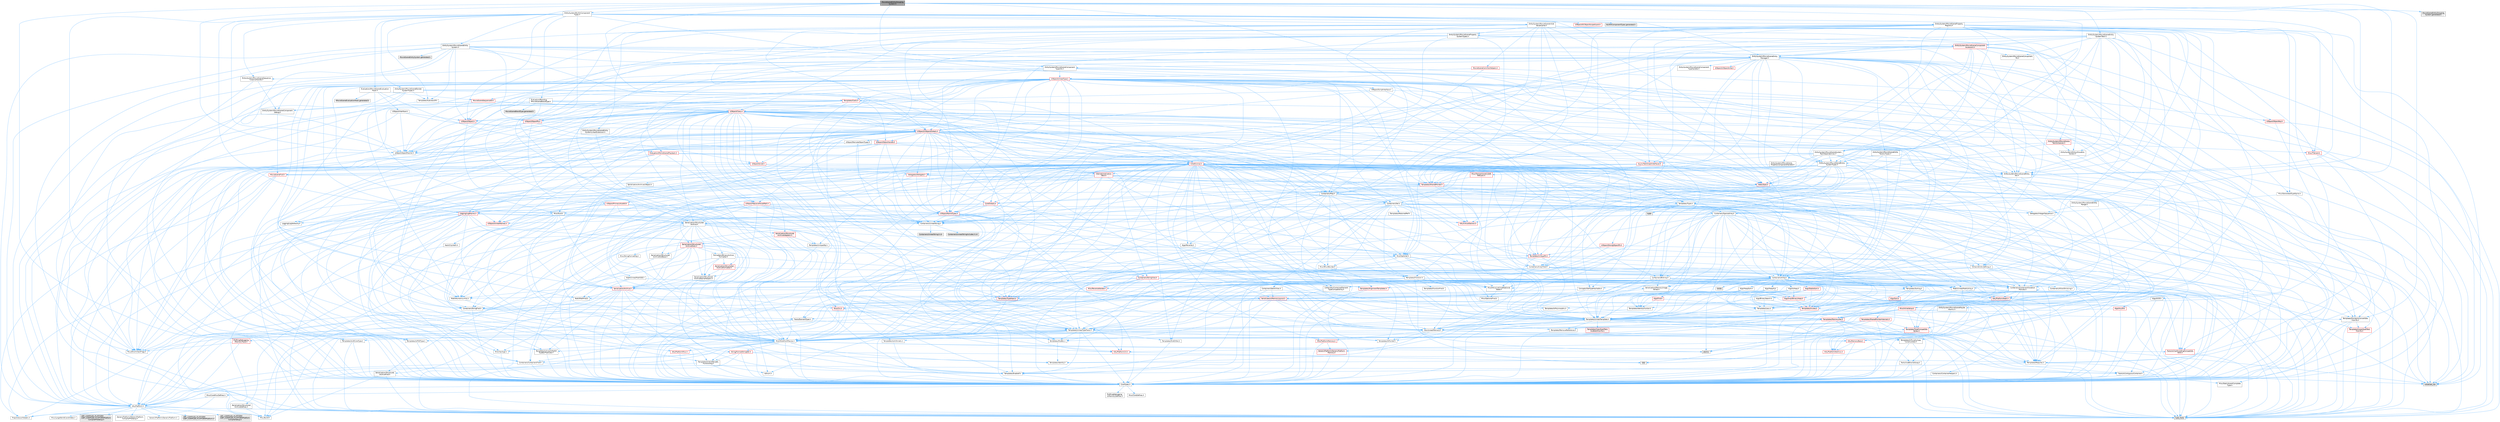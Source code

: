 digraph "MovieSceneEntityGroupingSystem.h"
{
 // INTERACTIVE_SVG=YES
 // LATEX_PDF_SIZE
  bgcolor="transparent";
  edge [fontname=Helvetica,fontsize=10,labelfontname=Helvetica,labelfontsize=10];
  node [fontname=Helvetica,fontsize=10,shape=box,height=0.2,width=0.4];
  Node1 [id="Node000001",label="MovieSceneEntityGrouping\lSystem.h",height=0.2,width=0.4,color="gray40", fillcolor="grey60", style="filled", fontcolor="black",tooltip=" "];
  Node1 -> Node2 [id="edge1_Node000001_Node000002",color="steelblue1",style="solid",tooltip=" "];
  Node2 [id="Node000002",label="Containers/Map.h",height=0.2,width=0.4,color="grey40", fillcolor="white", style="filled",URL="$df/d79/Map_8h.html",tooltip=" "];
  Node2 -> Node3 [id="edge2_Node000002_Node000003",color="steelblue1",style="solid",tooltip=" "];
  Node3 [id="Node000003",label="CoreTypes.h",height=0.2,width=0.4,color="grey40", fillcolor="white", style="filled",URL="$dc/dec/CoreTypes_8h.html",tooltip=" "];
  Node3 -> Node4 [id="edge3_Node000003_Node000004",color="steelblue1",style="solid",tooltip=" "];
  Node4 [id="Node000004",label="HAL/Platform.h",height=0.2,width=0.4,color="grey40", fillcolor="white", style="filled",URL="$d9/dd0/Platform_8h.html",tooltip=" "];
  Node4 -> Node5 [id="edge4_Node000004_Node000005",color="steelblue1",style="solid",tooltip=" "];
  Node5 [id="Node000005",label="Misc/Build.h",height=0.2,width=0.4,color="grey40", fillcolor="white", style="filled",URL="$d3/dbb/Build_8h.html",tooltip=" "];
  Node4 -> Node6 [id="edge5_Node000004_Node000006",color="steelblue1",style="solid",tooltip=" "];
  Node6 [id="Node000006",label="Misc/LargeWorldCoordinates.h",height=0.2,width=0.4,color="grey40", fillcolor="white", style="filled",URL="$d2/dcb/LargeWorldCoordinates_8h.html",tooltip=" "];
  Node4 -> Node7 [id="edge6_Node000004_Node000007",color="steelblue1",style="solid",tooltip=" "];
  Node7 [id="Node000007",label="type_traits",height=0.2,width=0.4,color="grey60", fillcolor="#E0E0E0", style="filled",tooltip=" "];
  Node4 -> Node8 [id="edge7_Node000004_Node000008",color="steelblue1",style="solid",tooltip=" "];
  Node8 [id="Node000008",label="PreprocessorHelpers.h",height=0.2,width=0.4,color="grey40", fillcolor="white", style="filled",URL="$db/ddb/PreprocessorHelpers_8h.html",tooltip=" "];
  Node4 -> Node9 [id="edge8_Node000004_Node000009",color="steelblue1",style="solid",tooltip=" "];
  Node9 [id="Node000009",label="UBT_COMPILED_PLATFORM\l/UBT_COMPILED_PLATFORMPlatform\lCompilerPreSetup.h",height=0.2,width=0.4,color="grey60", fillcolor="#E0E0E0", style="filled",tooltip=" "];
  Node4 -> Node10 [id="edge9_Node000004_Node000010",color="steelblue1",style="solid",tooltip=" "];
  Node10 [id="Node000010",label="GenericPlatform/GenericPlatform\lCompilerPreSetup.h",height=0.2,width=0.4,color="grey40", fillcolor="white", style="filled",URL="$d9/dc8/GenericPlatformCompilerPreSetup_8h.html",tooltip=" "];
  Node4 -> Node11 [id="edge10_Node000004_Node000011",color="steelblue1",style="solid",tooltip=" "];
  Node11 [id="Node000011",label="GenericPlatform/GenericPlatform.h",height=0.2,width=0.4,color="grey40", fillcolor="white", style="filled",URL="$d6/d84/GenericPlatform_8h.html",tooltip=" "];
  Node4 -> Node12 [id="edge11_Node000004_Node000012",color="steelblue1",style="solid",tooltip=" "];
  Node12 [id="Node000012",label="UBT_COMPILED_PLATFORM\l/UBT_COMPILED_PLATFORMPlatform.h",height=0.2,width=0.4,color="grey60", fillcolor="#E0E0E0", style="filled",tooltip=" "];
  Node4 -> Node13 [id="edge12_Node000004_Node000013",color="steelblue1",style="solid",tooltip=" "];
  Node13 [id="Node000013",label="UBT_COMPILED_PLATFORM\l/UBT_COMPILED_PLATFORMPlatform\lCompilerSetup.h",height=0.2,width=0.4,color="grey60", fillcolor="#E0E0E0", style="filled",tooltip=" "];
  Node3 -> Node14 [id="edge13_Node000003_Node000014",color="steelblue1",style="solid",tooltip=" "];
  Node14 [id="Node000014",label="ProfilingDebugging\l/UMemoryDefines.h",height=0.2,width=0.4,color="grey40", fillcolor="white", style="filled",URL="$d2/da2/UMemoryDefines_8h.html",tooltip=" "];
  Node3 -> Node15 [id="edge14_Node000003_Node000015",color="steelblue1",style="solid",tooltip=" "];
  Node15 [id="Node000015",label="Misc/CoreMiscDefines.h",height=0.2,width=0.4,color="grey40", fillcolor="white", style="filled",URL="$da/d38/CoreMiscDefines_8h.html",tooltip=" "];
  Node15 -> Node4 [id="edge15_Node000015_Node000004",color="steelblue1",style="solid",tooltip=" "];
  Node15 -> Node8 [id="edge16_Node000015_Node000008",color="steelblue1",style="solid",tooltip=" "];
  Node3 -> Node16 [id="edge17_Node000003_Node000016",color="steelblue1",style="solid",tooltip=" "];
  Node16 [id="Node000016",label="Misc/CoreDefines.h",height=0.2,width=0.4,color="grey40", fillcolor="white", style="filled",URL="$d3/dd2/CoreDefines_8h.html",tooltip=" "];
  Node2 -> Node17 [id="edge18_Node000002_Node000017",color="steelblue1",style="solid",tooltip=" "];
  Node17 [id="Node000017",label="Algo/Reverse.h",height=0.2,width=0.4,color="grey40", fillcolor="white", style="filled",URL="$d5/d93/Reverse_8h.html",tooltip=" "];
  Node17 -> Node3 [id="edge19_Node000017_Node000003",color="steelblue1",style="solid",tooltip=" "];
  Node17 -> Node18 [id="edge20_Node000017_Node000018",color="steelblue1",style="solid",tooltip=" "];
  Node18 [id="Node000018",label="Templates/UnrealTemplate.h",height=0.2,width=0.4,color="grey40", fillcolor="white", style="filled",URL="$d4/d24/UnrealTemplate_8h.html",tooltip=" "];
  Node18 -> Node3 [id="edge21_Node000018_Node000003",color="steelblue1",style="solid",tooltip=" "];
  Node18 -> Node19 [id="edge22_Node000018_Node000019",color="steelblue1",style="solid",tooltip=" "];
  Node19 [id="Node000019",label="Templates/IsPointer.h",height=0.2,width=0.4,color="grey40", fillcolor="white", style="filled",URL="$d7/d05/IsPointer_8h.html",tooltip=" "];
  Node19 -> Node3 [id="edge23_Node000019_Node000003",color="steelblue1",style="solid",tooltip=" "];
  Node18 -> Node20 [id="edge24_Node000018_Node000020",color="steelblue1",style="solid",tooltip=" "];
  Node20 [id="Node000020",label="HAL/UnrealMemory.h",height=0.2,width=0.4,color="grey40", fillcolor="white", style="filled",URL="$d9/d96/UnrealMemory_8h.html",tooltip=" "];
  Node20 -> Node3 [id="edge25_Node000020_Node000003",color="steelblue1",style="solid",tooltip=" "];
  Node20 -> Node21 [id="edge26_Node000020_Node000021",color="steelblue1",style="solid",tooltip=" "];
  Node21 [id="Node000021",label="GenericPlatform/GenericPlatform\lMemory.h",height=0.2,width=0.4,color="red", fillcolor="#FFF0F0", style="filled",URL="$dd/d22/GenericPlatformMemory_8h.html",tooltip=" "];
  Node21 -> Node3 [id="edge27_Node000021_Node000003",color="steelblue1",style="solid",tooltip=" "];
  Node20 -> Node33 [id="edge28_Node000020_Node000033",color="steelblue1",style="solid",tooltip=" "];
  Node33 [id="Node000033",label="HAL/MemoryBase.h",height=0.2,width=0.4,color="red", fillcolor="#FFF0F0", style="filled",URL="$d6/d9f/MemoryBase_8h.html",tooltip=" "];
  Node33 -> Node3 [id="edge29_Node000033_Node000003",color="steelblue1",style="solid",tooltip=" "];
  Node33 -> Node34 [id="edge30_Node000033_Node000034",color="steelblue1",style="solid",tooltip=" "];
  Node34 [id="Node000034",label="HAL/PlatformAtomics.h",height=0.2,width=0.4,color="red", fillcolor="#FFF0F0", style="filled",URL="$d3/d36/PlatformAtomics_8h.html",tooltip=" "];
  Node34 -> Node3 [id="edge31_Node000034_Node000003",color="steelblue1",style="solid",tooltip=" "];
  Node33 -> Node37 [id="edge32_Node000033_Node000037",color="steelblue1",style="solid",tooltip=" "];
  Node37 [id="Node000037",label="HAL/PlatformCrt.h",height=0.2,width=0.4,color="red", fillcolor="#FFF0F0", style="filled",URL="$d8/d75/PlatformCrt_8h.html",tooltip=" "];
  Node37 -> Node38 [id="edge33_Node000037_Node000038",color="steelblue1",style="solid",tooltip=" "];
  Node38 [id="Node000038",label="new",height=0.2,width=0.4,color="grey60", fillcolor="#E0E0E0", style="filled",tooltip=" "];
  Node20 -> Node88 [id="edge34_Node000020_Node000088",color="steelblue1",style="solid",tooltip=" "];
  Node88 [id="Node000088",label="HAL/PlatformMemory.h",height=0.2,width=0.4,color="red", fillcolor="#FFF0F0", style="filled",URL="$de/d68/PlatformMemory_8h.html",tooltip=" "];
  Node88 -> Node3 [id="edge35_Node000088_Node000003",color="steelblue1",style="solid",tooltip=" "];
  Node88 -> Node21 [id="edge36_Node000088_Node000021",color="steelblue1",style="solid",tooltip=" "];
  Node20 -> Node90 [id="edge37_Node000020_Node000090",color="steelblue1",style="solid",tooltip=" "];
  Node90 [id="Node000090",label="ProfilingDebugging\l/MemoryTrace.h",height=0.2,width=0.4,color="red", fillcolor="#FFF0F0", style="filled",URL="$da/dd7/MemoryTrace_8h.html",tooltip=" "];
  Node90 -> Node4 [id="edge38_Node000090_Node000004",color="steelblue1",style="solid",tooltip=" "];
  Node90 -> Node54 [id="edge39_Node000090_Node000054",color="steelblue1",style="solid",tooltip=" "];
  Node54 [id="Node000054",label="Misc/EnumClassFlags.h",height=0.2,width=0.4,color="grey40", fillcolor="white", style="filled",URL="$d8/de7/EnumClassFlags_8h.html",tooltip=" "];
  Node20 -> Node19 [id="edge40_Node000020_Node000019",color="steelblue1",style="solid",tooltip=" "];
  Node18 -> Node91 [id="edge41_Node000018_Node000091",color="steelblue1",style="solid",tooltip=" "];
  Node91 [id="Node000091",label="Templates/CopyQualifiers\lAndRefsFromTo.h",height=0.2,width=0.4,color="red", fillcolor="#FFF0F0", style="filled",URL="$d3/db3/CopyQualifiersAndRefsFromTo_8h.html",tooltip=" "];
  Node18 -> Node93 [id="edge42_Node000018_Node000093",color="steelblue1",style="solid",tooltip=" "];
  Node93 [id="Node000093",label="Templates/UnrealTypeTraits.h",height=0.2,width=0.4,color="grey40", fillcolor="white", style="filled",URL="$d2/d2d/UnrealTypeTraits_8h.html",tooltip=" "];
  Node93 -> Node3 [id="edge43_Node000093_Node000003",color="steelblue1",style="solid",tooltip=" "];
  Node93 -> Node19 [id="edge44_Node000093_Node000019",color="steelblue1",style="solid",tooltip=" "];
  Node93 -> Node46 [id="edge45_Node000093_Node000046",color="steelblue1",style="solid",tooltip=" "];
  Node46 [id="Node000046",label="Misc/AssertionMacros.h",height=0.2,width=0.4,color="grey40", fillcolor="white", style="filled",URL="$d0/dfa/AssertionMacros_8h.html",tooltip=" "];
  Node46 -> Node3 [id="edge46_Node000046_Node000003",color="steelblue1",style="solid",tooltip=" "];
  Node46 -> Node4 [id="edge47_Node000046_Node000004",color="steelblue1",style="solid",tooltip=" "];
  Node46 -> Node47 [id="edge48_Node000046_Node000047",color="steelblue1",style="solid",tooltip=" "];
  Node47 [id="Node000047",label="HAL/PlatformMisc.h",height=0.2,width=0.4,color="red", fillcolor="#FFF0F0", style="filled",URL="$d0/df5/PlatformMisc_8h.html",tooltip=" "];
  Node47 -> Node3 [id="edge49_Node000047_Node000003",color="steelblue1",style="solid",tooltip=" "];
  Node46 -> Node8 [id="edge50_Node000046_Node000008",color="steelblue1",style="solid",tooltip=" "];
  Node46 -> Node63 [id="edge51_Node000046_Node000063",color="steelblue1",style="solid",tooltip=" "];
  Node63 [id="Node000063",label="Templates/EnableIf.h",height=0.2,width=0.4,color="grey40", fillcolor="white", style="filled",URL="$d7/d60/EnableIf_8h.html",tooltip=" "];
  Node63 -> Node3 [id="edge52_Node000063_Node000003",color="steelblue1",style="solid",tooltip=" "];
  Node46 -> Node64 [id="edge53_Node000046_Node000064",color="steelblue1",style="solid",tooltip=" "];
  Node64 [id="Node000064",label="Templates/IsArrayOrRefOf\lTypeByPredicate.h",height=0.2,width=0.4,color="grey40", fillcolor="white", style="filled",URL="$d6/da1/IsArrayOrRefOfTypeByPredicate_8h.html",tooltip=" "];
  Node64 -> Node3 [id="edge54_Node000064_Node000003",color="steelblue1",style="solid",tooltip=" "];
  Node46 -> Node65 [id="edge55_Node000046_Node000065",color="steelblue1",style="solid",tooltip=" "];
  Node65 [id="Node000065",label="Templates/IsValidVariadic\lFunctionArg.h",height=0.2,width=0.4,color="grey40", fillcolor="white", style="filled",URL="$d0/dc8/IsValidVariadicFunctionArg_8h.html",tooltip=" "];
  Node65 -> Node3 [id="edge56_Node000065_Node000003",color="steelblue1",style="solid",tooltip=" "];
  Node65 -> Node66 [id="edge57_Node000065_Node000066",color="steelblue1",style="solid",tooltip=" "];
  Node66 [id="Node000066",label="IsEnum.h",height=0.2,width=0.4,color="grey40", fillcolor="white", style="filled",URL="$d4/de5/IsEnum_8h.html",tooltip=" "];
  Node65 -> Node7 [id="edge58_Node000065_Node000007",color="steelblue1",style="solid",tooltip=" "];
  Node46 -> Node67 [id="edge59_Node000046_Node000067",color="steelblue1",style="solid",tooltip=" "];
  Node67 [id="Node000067",label="Traits/IsCharEncodingCompatible\lWith.h",height=0.2,width=0.4,color="red", fillcolor="#FFF0F0", style="filled",URL="$df/dd1/IsCharEncodingCompatibleWith_8h.html",tooltip=" "];
  Node67 -> Node7 [id="edge60_Node000067_Node000007",color="steelblue1",style="solid",tooltip=" "];
  Node46 -> Node69 [id="edge61_Node000046_Node000069",color="steelblue1",style="solid",tooltip=" "];
  Node69 [id="Node000069",label="Misc/VarArgs.h",height=0.2,width=0.4,color="grey40", fillcolor="white", style="filled",URL="$d5/d6f/VarArgs_8h.html",tooltip=" "];
  Node69 -> Node3 [id="edge62_Node000069_Node000003",color="steelblue1",style="solid",tooltip=" "];
  Node46 -> Node70 [id="edge63_Node000046_Node000070",color="steelblue1",style="solid",tooltip=" "];
  Node70 [id="Node000070",label="String/FormatStringSan.h",height=0.2,width=0.4,color="red", fillcolor="#FFF0F0", style="filled",URL="$d3/d8b/FormatStringSan_8h.html",tooltip=" "];
  Node70 -> Node7 [id="edge64_Node000070_Node000007",color="steelblue1",style="solid",tooltip=" "];
  Node70 -> Node3 [id="edge65_Node000070_Node000003",color="steelblue1",style="solid",tooltip=" "];
  Node70 -> Node71 [id="edge66_Node000070_Node000071",color="steelblue1",style="solid",tooltip=" "];
  Node71 [id="Node000071",label="Templates/Requires.h",height=0.2,width=0.4,color="grey40", fillcolor="white", style="filled",URL="$dc/d96/Requires_8h.html",tooltip=" "];
  Node71 -> Node63 [id="edge67_Node000071_Node000063",color="steelblue1",style="solid",tooltip=" "];
  Node71 -> Node7 [id="edge68_Node000071_Node000007",color="steelblue1",style="solid",tooltip=" "];
  Node70 -> Node72 [id="edge69_Node000070_Node000072",color="steelblue1",style="solid",tooltip=" "];
  Node72 [id="Node000072",label="Templates/Identity.h",height=0.2,width=0.4,color="grey40", fillcolor="white", style="filled",URL="$d0/dd5/Identity_8h.html",tooltip=" "];
  Node70 -> Node65 [id="edge70_Node000070_Node000065",color="steelblue1",style="solid",tooltip=" "];
  Node70 -> Node23 [id="edge71_Node000070_Node000023",color="steelblue1",style="solid",tooltip=" "];
  Node23 [id="Node000023",label="Containers/ContainersFwd.h",height=0.2,width=0.4,color="grey40", fillcolor="white", style="filled",URL="$d4/d0a/ContainersFwd_8h.html",tooltip=" "];
  Node23 -> Node4 [id="edge72_Node000023_Node000004",color="steelblue1",style="solid",tooltip=" "];
  Node23 -> Node3 [id="edge73_Node000023_Node000003",color="steelblue1",style="solid",tooltip=" "];
  Node23 -> Node24 [id="edge74_Node000023_Node000024",color="steelblue1",style="solid",tooltip=" "];
  Node24 [id="Node000024",label="Traits/IsContiguousContainer.h",height=0.2,width=0.4,color="grey40", fillcolor="white", style="filled",URL="$d5/d3c/IsContiguousContainer_8h.html",tooltip=" "];
  Node24 -> Node3 [id="edge75_Node000024_Node000003",color="steelblue1",style="solid",tooltip=" "];
  Node24 -> Node25 [id="edge76_Node000024_Node000025",color="steelblue1",style="solid",tooltip=" "];
  Node25 [id="Node000025",label="Misc/StaticAssertComplete\lType.h",height=0.2,width=0.4,color="grey40", fillcolor="white", style="filled",URL="$d5/d4e/StaticAssertCompleteType_8h.html",tooltip=" "];
  Node24 -> Node26 [id="edge77_Node000024_Node000026",color="steelblue1",style="solid",tooltip=" "];
  Node26 [id="Node000026",label="initializer_list",height=0.2,width=0.4,color="grey60", fillcolor="#E0E0E0", style="filled",tooltip=" "];
  Node46 -> Node76 [id="edge78_Node000046_Node000076",color="steelblue1",style="solid",tooltip=" "];
  Node76 [id="Node000076",label="atomic",height=0.2,width=0.4,color="grey60", fillcolor="#E0E0E0", style="filled",tooltip=" "];
  Node93 -> Node84 [id="edge79_Node000093_Node000084",color="steelblue1",style="solid",tooltip=" "];
  Node84 [id="Node000084",label="Templates/AndOrNot.h",height=0.2,width=0.4,color="grey40", fillcolor="white", style="filled",URL="$db/d0a/AndOrNot_8h.html",tooltip=" "];
  Node84 -> Node3 [id="edge80_Node000084_Node000003",color="steelblue1",style="solid",tooltip=" "];
  Node93 -> Node63 [id="edge81_Node000093_Node000063",color="steelblue1",style="solid",tooltip=" "];
  Node93 -> Node94 [id="edge82_Node000093_Node000094",color="steelblue1",style="solid",tooltip=" "];
  Node94 [id="Node000094",label="Templates/IsArithmetic.h",height=0.2,width=0.4,color="grey40", fillcolor="white", style="filled",URL="$d2/d5d/IsArithmetic_8h.html",tooltip=" "];
  Node94 -> Node3 [id="edge83_Node000094_Node000003",color="steelblue1",style="solid",tooltip=" "];
  Node93 -> Node66 [id="edge84_Node000093_Node000066",color="steelblue1",style="solid",tooltip=" "];
  Node93 -> Node95 [id="edge85_Node000093_Node000095",color="steelblue1",style="solid",tooltip=" "];
  Node95 [id="Node000095",label="Templates/Models.h",height=0.2,width=0.4,color="grey40", fillcolor="white", style="filled",URL="$d3/d0c/Models_8h.html",tooltip=" "];
  Node95 -> Node72 [id="edge86_Node000095_Node000072",color="steelblue1",style="solid",tooltip=" "];
  Node93 -> Node96 [id="edge87_Node000093_Node000096",color="steelblue1",style="solid",tooltip=" "];
  Node96 [id="Node000096",label="Templates/IsPODType.h",height=0.2,width=0.4,color="grey40", fillcolor="white", style="filled",URL="$d7/db1/IsPODType_8h.html",tooltip=" "];
  Node96 -> Node3 [id="edge88_Node000096_Node000003",color="steelblue1",style="solid",tooltip=" "];
  Node93 -> Node97 [id="edge89_Node000093_Node000097",color="steelblue1",style="solid",tooltip=" "];
  Node97 [id="Node000097",label="Templates/IsUECoreType.h",height=0.2,width=0.4,color="grey40", fillcolor="white", style="filled",URL="$d1/db8/IsUECoreType_8h.html",tooltip=" "];
  Node97 -> Node3 [id="edge90_Node000097_Node000003",color="steelblue1",style="solid",tooltip=" "];
  Node97 -> Node7 [id="edge91_Node000097_Node000007",color="steelblue1",style="solid",tooltip=" "];
  Node93 -> Node85 [id="edge92_Node000093_Node000085",color="steelblue1",style="solid",tooltip=" "];
  Node85 [id="Node000085",label="Templates/IsTriviallyCopy\lConstructible.h",height=0.2,width=0.4,color="grey40", fillcolor="white", style="filled",URL="$d3/d78/IsTriviallyCopyConstructible_8h.html",tooltip=" "];
  Node85 -> Node3 [id="edge93_Node000085_Node000003",color="steelblue1",style="solid",tooltip=" "];
  Node85 -> Node7 [id="edge94_Node000085_Node000007",color="steelblue1",style="solid",tooltip=" "];
  Node18 -> Node98 [id="edge95_Node000018_Node000098",color="steelblue1",style="solid",tooltip=" "];
  Node98 [id="Node000098",label="Templates/RemoveReference.h",height=0.2,width=0.4,color="grey40", fillcolor="white", style="filled",URL="$da/dbe/RemoveReference_8h.html",tooltip=" "];
  Node98 -> Node3 [id="edge96_Node000098_Node000003",color="steelblue1",style="solid",tooltip=" "];
  Node18 -> Node71 [id="edge97_Node000018_Node000071",color="steelblue1",style="solid",tooltip=" "];
  Node18 -> Node99 [id="edge98_Node000018_Node000099",color="steelblue1",style="solid",tooltip=" "];
  Node99 [id="Node000099",label="Templates/TypeCompatible\lBytes.h",height=0.2,width=0.4,color="red", fillcolor="#FFF0F0", style="filled",URL="$df/d0a/TypeCompatibleBytes_8h.html",tooltip=" "];
  Node99 -> Node3 [id="edge99_Node000099_Node000003",color="steelblue1",style="solid",tooltip=" "];
  Node99 -> Node38 [id="edge100_Node000099_Node000038",color="steelblue1",style="solid",tooltip=" "];
  Node99 -> Node7 [id="edge101_Node000099_Node000007",color="steelblue1",style="solid",tooltip=" "];
  Node18 -> Node72 [id="edge102_Node000018_Node000072",color="steelblue1",style="solid",tooltip=" "];
  Node18 -> Node24 [id="edge103_Node000018_Node000024",color="steelblue1",style="solid",tooltip=" "];
  Node18 -> Node100 [id="edge104_Node000018_Node000100",color="steelblue1",style="solid",tooltip=" "];
  Node100 [id="Node000100",label="Traits/UseBitwiseSwap.h",height=0.2,width=0.4,color="grey40", fillcolor="white", style="filled",URL="$db/df3/UseBitwiseSwap_8h.html",tooltip=" "];
  Node100 -> Node3 [id="edge105_Node000100_Node000003",color="steelblue1",style="solid",tooltip=" "];
  Node100 -> Node7 [id="edge106_Node000100_Node000007",color="steelblue1",style="solid",tooltip=" "];
  Node18 -> Node7 [id="edge107_Node000018_Node000007",color="steelblue1",style="solid",tooltip=" "];
  Node2 -> Node101 [id="edge108_Node000002_Node000101",color="steelblue1",style="solid",tooltip=" "];
  Node101 [id="Node000101",label="Containers/ContainerElement\lTypeCompatibility.h",height=0.2,width=0.4,color="grey40", fillcolor="white", style="filled",URL="$df/ddf/ContainerElementTypeCompatibility_8h.html",tooltip=" "];
  Node101 -> Node3 [id="edge109_Node000101_Node000003",color="steelblue1",style="solid",tooltip=" "];
  Node101 -> Node93 [id="edge110_Node000101_Node000093",color="steelblue1",style="solid",tooltip=" "];
  Node2 -> Node102 [id="edge111_Node000002_Node000102",color="steelblue1",style="solid",tooltip=" "];
  Node102 [id="Node000102",label="Containers/Set.h",height=0.2,width=0.4,color="grey40", fillcolor="white", style="filled",URL="$d4/d45/Set_8h.html",tooltip=" "];
  Node102 -> Node103 [id="edge112_Node000102_Node000103",color="steelblue1",style="solid",tooltip=" "];
  Node103 [id="Node000103",label="Containers/ContainerAllocation\lPolicies.h",height=0.2,width=0.4,color="grey40", fillcolor="white", style="filled",URL="$d7/dff/ContainerAllocationPolicies_8h.html",tooltip=" "];
  Node103 -> Node3 [id="edge113_Node000103_Node000003",color="steelblue1",style="solid",tooltip=" "];
  Node103 -> Node104 [id="edge114_Node000103_Node000104",color="steelblue1",style="solid",tooltip=" "];
  Node104 [id="Node000104",label="Containers/ContainerHelpers.h",height=0.2,width=0.4,color="grey40", fillcolor="white", style="filled",URL="$d7/d33/ContainerHelpers_8h.html",tooltip=" "];
  Node104 -> Node3 [id="edge115_Node000104_Node000003",color="steelblue1",style="solid",tooltip=" "];
  Node103 -> Node103 [id="edge116_Node000103_Node000103",color="steelblue1",style="solid",tooltip=" "];
  Node103 -> Node105 [id="edge117_Node000103_Node000105",color="steelblue1",style="solid",tooltip=" "];
  Node105 [id="Node000105",label="HAL/PlatformMath.h",height=0.2,width=0.4,color="red", fillcolor="#FFF0F0", style="filled",URL="$dc/d53/PlatformMath_8h.html",tooltip=" "];
  Node105 -> Node3 [id="edge118_Node000105_Node000003",color="steelblue1",style="solid",tooltip=" "];
  Node103 -> Node20 [id="edge119_Node000103_Node000020",color="steelblue1",style="solid",tooltip=" "];
  Node103 -> Node52 [id="edge120_Node000103_Node000052",color="steelblue1",style="solid",tooltip=" "];
  Node52 [id="Node000052",label="Math/NumericLimits.h",height=0.2,width=0.4,color="grey40", fillcolor="white", style="filled",URL="$df/d1b/NumericLimits_8h.html",tooltip=" "];
  Node52 -> Node3 [id="edge121_Node000052_Node000003",color="steelblue1",style="solid",tooltip=" "];
  Node103 -> Node46 [id="edge122_Node000103_Node000046",color="steelblue1",style="solid",tooltip=" "];
  Node103 -> Node113 [id="edge123_Node000103_Node000113",color="steelblue1",style="solid",tooltip=" "];
  Node113 [id="Node000113",label="Templates/IsPolymorphic.h",height=0.2,width=0.4,color="grey40", fillcolor="white", style="filled",URL="$dc/d20/IsPolymorphic_8h.html",tooltip=" "];
  Node103 -> Node114 [id="edge124_Node000103_Node000114",color="steelblue1",style="solid",tooltip=" "];
  Node114 [id="Node000114",label="Templates/MemoryOps.h",height=0.2,width=0.4,color="red", fillcolor="#FFF0F0", style="filled",URL="$db/dea/MemoryOps_8h.html",tooltip=" "];
  Node114 -> Node3 [id="edge125_Node000114_Node000003",color="steelblue1",style="solid",tooltip=" "];
  Node114 -> Node20 [id="edge126_Node000114_Node000020",color="steelblue1",style="solid",tooltip=" "];
  Node114 -> Node85 [id="edge127_Node000114_Node000085",color="steelblue1",style="solid",tooltip=" "];
  Node114 -> Node71 [id="edge128_Node000114_Node000071",color="steelblue1",style="solid",tooltip=" "];
  Node114 -> Node93 [id="edge129_Node000114_Node000093",color="steelblue1",style="solid",tooltip=" "];
  Node114 -> Node100 [id="edge130_Node000114_Node000100",color="steelblue1",style="solid",tooltip=" "];
  Node114 -> Node38 [id="edge131_Node000114_Node000038",color="steelblue1",style="solid",tooltip=" "];
  Node114 -> Node7 [id="edge132_Node000114_Node000007",color="steelblue1",style="solid",tooltip=" "];
  Node103 -> Node99 [id="edge133_Node000103_Node000099",color="steelblue1",style="solid",tooltip=" "];
  Node103 -> Node7 [id="edge134_Node000103_Node000007",color="steelblue1",style="solid",tooltip=" "];
  Node102 -> Node101 [id="edge135_Node000102_Node000101",color="steelblue1",style="solid",tooltip=" "];
  Node102 -> Node115 [id="edge136_Node000102_Node000115",color="steelblue1",style="solid",tooltip=" "];
  Node115 [id="Node000115",label="Containers/SetUtilities.h",height=0.2,width=0.4,color="grey40", fillcolor="white", style="filled",URL="$dc/de5/SetUtilities_8h.html",tooltip=" "];
  Node115 -> Node3 [id="edge137_Node000115_Node000003",color="steelblue1",style="solid",tooltip=" "];
  Node115 -> Node116 [id="edge138_Node000115_Node000116",color="steelblue1",style="solid",tooltip=" "];
  Node116 [id="Node000116",label="Serialization/MemoryLayout.h",height=0.2,width=0.4,color="red", fillcolor="#FFF0F0", style="filled",URL="$d7/d66/MemoryLayout_8h.html",tooltip=" "];
  Node116 -> Node49 [id="edge139_Node000116_Node000049",color="steelblue1",style="solid",tooltip=" "];
  Node49 [id="Node000049",label="Containers/StringFwd.h",height=0.2,width=0.4,color="grey40", fillcolor="white", style="filled",URL="$df/d37/StringFwd_8h.html",tooltip=" "];
  Node49 -> Node3 [id="edge140_Node000049_Node000003",color="steelblue1",style="solid",tooltip=" "];
  Node49 -> Node50 [id="edge141_Node000049_Node000050",color="steelblue1",style="solid",tooltip=" "];
  Node50 [id="Node000050",label="Traits/ElementType.h",height=0.2,width=0.4,color="grey40", fillcolor="white", style="filled",URL="$d5/d4f/ElementType_8h.html",tooltip=" "];
  Node50 -> Node4 [id="edge142_Node000050_Node000004",color="steelblue1",style="solid",tooltip=" "];
  Node50 -> Node26 [id="edge143_Node000050_Node000026",color="steelblue1",style="solid",tooltip=" "];
  Node50 -> Node7 [id="edge144_Node000050_Node000007",color="steelblue1",style="solid",tooltip=" "];
  Node49 -> Node24 [id="edge145_Node000049_Node000024",color="steelblue1",style="solid",tooltip=" "];
  Node116 -> Node20 [id="edge146_Node000116_Node000020",color="steelblue1",style="solid",tooltip=" "];
  Node116 -> Node63 [id="edge147_Node000116_Node000063",color="steelblue1",style="solid",tooltip=" "];
  Node116 -> Node113 [id="edge148_Node000116_Node000113",color="steelblue1",style="solid",tooltip=" "];
  Node116 -> Node95 [id="edge149_Node000116_Node000095",color="steelblue1",style="solid",tooltip=" "];
  Node116 -> Node18 [id="edge150_Node000116_Node000018",color="steelblue1",style="solid",tooltip=" "];
  Node115 -> Node114 [id="edge151_Node000115_Node000114",color="steelblue1",style="solid",tooltip=" "];
  Node115 -> Node93 [id="edge152_Node000115_Node000093",color="steelblue1",style="solid",tooltip=" "];
  Node102 -> Node129 [id="edge153_Node000102_Node000129",color="steelblue1",style="solid",tooltip=" "];
  Node129 [id="Node000129",label="Containers/SparseArray.h",height=0.2,width=0.4,color="grey40", fillcolor="white", style="filled",URL="$d5/dbf/SparseArray_8h.html",tooltip=" "];
  Node129 -> Node3 [id="edge154_Node000129_Node000003",color="steelblue1",style="solid",tooltip=" "];
  Node129 -> Node46 [id="edge155_Node000129_Node000046",color="steelblue1",style="solid",tooltip=" "];
  Node129 -> Node20 [id="edge156_Node000129_Node000020",color="steelblue1",style="solid",tooltip=" "];
  Node129 -> Node93 [id="edge157_Node000129_Node000093",color="steelblue1",style="solid",tooltip=" "];
  Node129 -> Node18 [id="edge158_Node000129_Node000018",color="steelblue1",style="solid",tooltip=" "];
  Node129 -> Node103 [id="edge159_Node000129_Node000103",color="steelblue1",style="solid",tooltip=" "];
  Node129 -> Node130 [id="edge160_Node000129_Node000130",color="steelblue1",style="solid",tooltip=" "];
  Node130 [id="Node000130",label="Templates/Less.h",height=0.2,width=0.4,color="grey40", fillcolor="white", style="filled",URL="$de/dc8/Less_8h.html",tooltip=" "];
  Node130 -> Node3 [id="edge161_Node000130_Node000003",color="steelblue1",style="solid",tooltip=" "];
  Node130 -> Node18 [id="edge162_Node000130_Node000018",color="steelblue1",style="solid",tooltip=" "];
  Node129 -> Node131 [id="edge163_Node000129_Node000131",color="steelblue1",style="solid",tooltip=" "];
  Node131 [id="Node000131",label="Containers/Array.h",height=0.2,width=0.4,color="grey40", fillcolor="white", style="filled",URL="$df/dd0/Array_8h.html",tooltip=" "];
  Node131 -> Node3 [id="edge164_Node000131_Node000003",color="steelblue1",style="solid",tooltip=" "];
  Node131 -> Node46 [id="edge165_Node000131_Node000046",color="steelblue1",style="solid",tooltip=" "];
  Node131 -> Node132 [id="edge166_Node000131_Node000132",color="steelblue1",style="solid",tooltip=" "];
  Node132 [id="Node000132",label="Misc/IntrusiveUnsetOptional\lState.h",height=0.2,width=0.4,color="grey40", fillcolor="white", style="filled",URL="$d2/d0a/IntrusiveUnsetOptionalState_8h.html",tooltip=" "];
  Node132 -> Node133 [id="edge167_Node000132_Node000133",color="steelblue1",style="solid",tooltip=" "];
  Node133 [id="Node000133",label="Misc/OptionalFwd.h",height=0.2,width=0.4,color="grey40", fillcolor="white", style="filled",URL="$dc/d50/OptionalFwd_8h.html",tooltip=" "];
  Node131 -> Node134 [id="edge168_Node000131_Node000134",color="steelblue1",style="solid",tooltip=" "];
  Node134 [id="Node000134",label="Misc/ReverseIterate.h",height=0.2,width=0.4,color="red", fillcolor="#FFF0F0", style="filled",URL="$db/de3/ReverseIterate_8h.html",tooltip=" "];
  Node134 -> Node4 [id="edge169_Node000134_Node000004",color="steelblue1",style="solid",tooltip=" "];
  Node131 -> Node20 [id="edge170_Node000131_Node000020",color="steelblue1",style="solid",tooltip=" "];
  Node131 -> Node93 [id="edge171_Node000131_Node000093",color="steelblue1",style="solid",tooltip=" "];
  Node131 -> Node18 [id="edge172_Node000131_Node000018",color="steelblue1",style="solid",tooltip=" "];
  Node131 -> Node136 [id="edge173_Node000131_Node000136",color="steelblue1",style="solid",tooltip=" "];
  Node136 [id="Node000136",label="Containers/AllowShrinking.h",height=0.2,width=0.4,color="grey40", fillcolor="white", style="filled",URL="$d7/d1a/AllowShrinking_8h.html",tooltip=" "];
  Node136 -> Node3 [id="edge174_Node000136_Node000003",color="steelblue1",style="solid",tooltip=" "];
  Node131 -> Node103 [id="edge175_Node000131_Node000103",color="steelblue1",style="solid",tooltip=" "];
  Node131 -> Node101 [id="edge176_Node000131_Node000101",color="steelblue1",style="solid",tooltip=" "];
  Node131 -> Node137 [id="edge177_Node000131_Node000137",color="steelblue1",style="solid",tooltip=" "];
  Node137 [id="Node000137",label="Serialization/Archive.h",height=0.2,width=0.4,color="red", fillcolor="#FFF0F0", style="filled",URL="$d7/d3b/Archive_8h.html",tooltip=" "];
  Node137 -> Node3 [id="edge178_Node000137_Node000003",color="steelblue1",style="solid",tooltip=" "];
  Node137 -> Node27 [id="edge179_Node000137_Node000027",color="steelblue1",style="solid",tooltip=" "];
  Node27 [id="Node000027",label="Math/MathFwd.h",height=0.2,width=0.4,color="grey40", fillcolor="white", style="filled",URL="$d2/d10/MathFwd_8h.html",tooltip=" "];
  Node27 -> Node4 [id="edge180_Node000027_Node000004",color="steelblue1",style="solid",tooltip=" "];
  Node137 -> Node46 [id="edge181_Node000137_Node000046",color="steelblue1",style="solid",tooltip=" "];
  Node137 -> Node5 [id="edge182_Node000137_Node000005",color="steelblue1",style="solid",tooltip=" "];
  Node137 -> Node69 [id="edge183_Node000137_Node000069",color="steelblue1",style="solid",tooltip=" "];
  Node137 -> Node63 [id="edge184_Node000137_Node000063",color="steelblue1",style="solid",tooltip=" "];
  Node137 -> Node64 [id="edge185_Node000137_Node000064",color="steelblue1",style="solid",tooltip=" "];
  Node137 -> Node65 [id="edge186_Node000137_Node000065",color="steelblue1",style="solid",tooltip=" "];
  Node137 -> Node18 [id="edge187_Node000137_Node000018",color="steelblue1",style="solid",tooltip=" "];
  Node137 -> Node67 [id="edge188_Node000137_Node000067",color="steelblue1",style="solid",tooltip=" "];
  Node131 -> Node147 [id="edge189_Node000131_Node000147",color="steelblue1",style="solid",tooltip=" "];
  Node147 [id="Node000147",label="Serialization/MemoryImage\lWriter.h",height=0.2,width=0.4,color="grey40", fillcolor="white", style="filled",URL="$d0/d08/MemoryImageWriter_8h.html",tooltip=" "];
  Node147 -> Node3 [id="edge190_Node000147_Node000003",color="steelblue1",style="solid",tooltip=" "];
  Node147 -> Node116 [id="edge191_Node000147_Node000116",color="steelblue1",style="solid",tooltip=" "];
  Node131 -> Node148 [id="edge192_Node000131_Node000148",color="steelblue1",style="solid",tooltip=" "];
  Node148 [id="Node000148",label="Algo/Heapify.h",height=0.2,width=0.4,color="grey40", fillcolor="white", style="filled",URL="$d0/d2a/Heapify_8h.html",tooltip=" "];
  Node148 -> Node149 [id="edge193_Node000148_Node000149",color="steelblue1",style="solid",tooltip=" "];
  Node149 [id="Node000149",label="Algo/Impl/BinaryHeap.h",height=0.2,width=0.4,color="red", fillcolor="#FFF0F0", style="filled",URL="$d7/da3/Algo_2Impl_2BinaryHeap_8h.html",tooltip=" "];
  Node149 -> Node150 [id="edge194_Node000149_Node000150",color="steelblue1",style="solid",tooltip=" "];
  Node150 [id="Node000150",label="Templates/Invoke.h",height=0.2,width=0.4,color="red", fillcolor="#FFF0F0", style="filled",URL="$d7/deb/Invoke_8h.html",tooltip=" "];
  Node150 -> Node3 [id="edge195_Node000150_Node000003",color="steelblue1",style="solid",tooltip=" "];
  Node150 -> Node18 [id="edge196_Node000150_Node000018",color="steelblue1",style="solid",tooltip=" "];
  Node150 -> Node7 [id="edge197_Node000150_Node000007",color="steelblue1",style="solid",tooltip=" "];
  Node149 -> Node7 [id="edge198_Node000149_Node000007",color="steelblue1",style="solid",tooltip=" "];
  Node148 -> Node154 [id="edge199_Node000148_Node000154",color="steelblue1",style="solid",tooltip=" "];
  Node154 [id="Node000154",label="Templates/IdentityFunctor.h",height=0.2,width=0.4,color="grey40", fillcolor="white", style="filled",URL="$d7/d2e/IdentityFunctor_8h.html",tooltip=" "];
  Node154 -> Node4 [id="edge200_Node000154_Node000004",color="steelblue1",style="solid",tooltip=" "];
  Node148 -> Node150 [id="edge201_Node000148_Node000150",color="steelblue1",style="solid",tooltip=" "];
  Node148 -> Node130 [id="edge202_Node000148_Node000130",color="steelblue1",style="solid",tooltip=" "];
  Node148 -> Node18 [id="edge203_Node000148_Node000018",color="steelblue1",style="solid",tooltip=" "];
  Node131 -> Node155 [id="edge204_Node000131_Node000155",color="steelblue1",style="solid",tooltip=" "];
  Node155 [id="Node000155",label="Algo/HeapSort.h",height=0.2,width=0.4,color="grey40", fillcolor="white", style="filled",URL="$d3/d92/HeapSort_8h.html",tooltip=" "];
  Node155 -> Node149 [id="edge205_Node000155_Node000149",color="steelblue1",style="solid",tooltip=" "];
  Node155 -> Node154 [id="edge206_Node000155_Node000154",color="steelblue1",style="solid",tooltip=" "];
  Node155 -> Node130 [id="edge207_Node000155_Node000130",color="steelblue1",style="solid",tooltip=" "];
  Node155 -> Node18 [id="edge208_Node000155_Node000018",color="steelblue1",style="solid",tooltip=" "];
  Node131 -> Node156 [id="edge209_Node000131_Node000156",color="steelblue1",style="solid",tooltip=" "];
  Node156 [id="Node000156",label="Algo/IsHeap.h",height=0.2,width=0.4,color="grey40", fillcolor="white", style="filled",URL="$de/d32/IsHeap_8h.html",tooltip=" "];
  Node156 -> Node149 [id="edge210_Node000156_Node000149",color="steelblue1",style="solid",tooltip=" "];
  Node156 -> Node154 [id="edge211_Node000156_Node000154",color="steelblue1",style="solid",tooltip=" "];
  Node156 -> Node150 [id="edge212_Node000156_Node000150",color="steelblue1",style="solid",tooltip=" "];
  Node156 -> Node130 [id="edge213_Node000156_Node000130",color="steelblue1",style="solid",tooltip=" "];
  Node156 -> Node18 [id="edge214_Node000156_Node000018",color="steelblue1",style="solid",tooltip=" "];
  Node131 -> Node149 [id="edge215_Node000131_Node000149",color="steelblue1",style="solid",tooltip=" "];
  Node131 -> Node157 [id="edge216_Node000131_Node000157",color="steelblue1",style="solid",tooltip=" "];
  Node157 [id="Node000157",label="Algo/StableSort.h",height=0.2,width=0.4,color="red", fillcolor="#FFF0F0", style="filled",URL="$d7/d3c/StableSort_8h.html",tooltip=" "];
  Node157 -> Node158 [id="edge217_Node000157_Node000158",color="steelblue1",style="solid",tooltip=" "];
  Node158 [id="Node000158",label="Algo/BinarySearch.h",height=0.2,width=0.4,color="grey40", fillcolor="white", style="filled",URL="$db/db4/BinarySearch_8h.html",tooltip=" "];
  Node158 -> Node154 [id="edge218_Node000158_Node000154",color="steelblue1",style="solid",tooltip=" "];
  Node158 -> Node150 [id="edge219_Node000158_Node000150",color="steelblue1",style="solid",tooltip=" "];
  Node158 -> Node130 [id="edge220_Node000158_Node000130",color="steelblue1",style="solid",tooltip=" "];
  Node157 -> Node154 [id="edge221_Node000157_Node000154",color="steelblue1",style="solid",tooltip=" "];
  Node157 -> Node150 [id="edge222_Node000157_Node000150",color="steelblue1",style="solid",tooltip=" "];
  Node157 -> Node130 [id="edge223_Node000157_Node000130",color="steelblue1",style="solid",tooltip=" "];
  Node157 -> Node18 [id="edge224_Node000157_Node000018",color="steelblue1",style="solid",tooltip=" "];
  Node131 -> Node160 [id="edge225_Node000131_Node000160",color="steelblue1",style="solid",tooltip=" "];
  Node160 [id="Node000160",label="Concepts/GetTypeHashable.h",height=0.2,width=0.4,color="grey40", fillcolor="white", style="filled",URL="$d3/da2/GetTypeHashable_8h.html",tooltip=" "];
  Node160 -> Node3 [id="edge226_Node000160_Node000003",color="steelblue1",style="solid",tooltip=" "];
  Node160 -> Node120 [id="edge227_Node000160_Node000120",color="steelblue1",style="solid",tooltip=" "];
  Node120 [id="Node000120",label="Templates/TypeHash.h",height=0.2,width=0.4,color="red", fillcolor="#FFF0F0", style="filled",URL="$d1/d62/TypeHash_8h.html",tooltip=" "];
  Node120 -> Node3 [id="edge228_Node000120_Node000003",color="steelblue1",style="solid",tooltip=" "];
  Node120 -> Node71 [id="edge229_Node000120_Node000071",color="steelblue1",style="solid",tooltip=" "];
  Node120 -> Node121 [id="edge230_Node000120_Node000121",color="steelblue1",style="solid",tooltip=" "];
  Node121 [id="Node000121",label="Misc/Crc.h",height=0.2,width=0.4,color="red", fillcolor="#FFF0F0", style="filled",URL="$d4/dd2/Crc_8h.html",tooltip=" "];
  Node121 -> Node3 [id="edge231_Node000121_Node000003",color="steelblue1",style="solid",tooltip=" "];
  Node121 -> Node46 [id="edge232_Node000121_Node000046",color="steelblue1",style="solid",tooltip=" "];
  Node121 -> Node93 [id="edge233_Node000121_Node000093",color="steelblue1",style="solid",tooltip=" "];
  Node120 -> Node7 [id="edge234_Node000120_Node000007",color="steelblue1",style="solid",tooltip=" "];
  Node131 -> Node154 [id="edge235_Node000131_Node000154",color="steelblue1",style="solid",tooltip=" "];
  Node131 -> Node150 [id="edge236_Node000131_Node000150",color="steelblue1",style="solid",tooltip=" "];
  Node131 -> Node130 [id="edge237_Node000131_Node000130",color="steelblue1",style="solid",tooltip=" "];
  Node131 -> Node161 [id="edge238_Node000131_Node000161",color="steelblue1",style="solid",tooltip=" "];
  Node161 [id="Node000161",label="Templates/LosesQualifiers\lFromTo.h",height=0.2,width=0.4,color="red", fillcolor="#FFF0F0", style="filled",URL="$d2/db3/LosesQualifiersFromTo_8h.html",tooltip=" "];
  Node161 -> Node7 [id="edge239_Node000161_Node000007",color="steelblue1",style="solid",tooltip=" "];
  Node131 -> Node71 [id="edge240_Node000131_Node000071",color="steelblue1",style="solid",tooltip=" "];
  Node131 -> Node162 [id="edge241_Node000131_Node000162",color="steelblue1",style="solid",tooltip=" "];
  Node162 [id="Node000162",label="Templates/Sorting.h",height=0.2,width=0.4,color="grey40", fillcolor="white", style="filled",URL="$d3/d9e/Sorting_8h.html",tooltip=" "];
  Node162 -> Node3 [id="edge242_Node000162_Node000003",color="steelblue1",style="solid",tooltip=" "];
  Node162 -> Node158 [id="edge243_Node000162_Node000158",color="steelblue1",style="solid",tooltip=" "];
  Node162 -> Node163 [id="edge244_Node000162_Node000163",color="steelblue1",style="solid",tooltip=" "];
  Node163 [id="Node000163",label="Algo/Sort.h",height=0.2,width=0.4,color="red", fillcolor="#FFF0F0", style="filled",URL="$d1/d87/Sort_8h.html",tooltip=" "];
  Node162 -> Node105 [id="edge245_Node000162_Node000105",color="steelblue1",style="solid",tooltip=" "];
  Node162 -> Node130 [id="edge246_Node000162_Node000130",color="steelblue1",style="solid",tooltip=" "];
  Node131 -> Node166 [id="edge247_Node000131_Node000166",color="steelblue1",style="solid",tooltip=" "];
  Node166 [id="Node000166",label="Templates/AlignmentTemplates.h",height=0.2,width=0.4,color="red", fillcolor="#FFF0F0", style="filled",URL="$dd/d32/AlignmentTemplates_8h.html",tooltip=" "];
  Node166 -> Node3 [id="edge248_Node000166_Node000003",color="steelblue1",style="solid",tooltip=" "];
  Node166 -> Node19 [id="edge249_Node000166_Node000019",color="steelblue1",style="solid",tooltip=" "];
  Node131 -> Node50 [id="edge250_Node000131_Node000050",color="steelblue1",style="solid",tooltip=" "];
  Node131 -> Node111 [id="edge251_Node000131_Node000111",color="steelblue1",style="solid",tooltip=" "];
  Node111 [id="Node000111",label="limits",height=0.2,width=0.4,color="grey60", fillcolor="#E0E0E0", style="filled",tooltip=" "];
  Node131 -> Node7 [id="edge252_Node000131_Node000007",color="steelblue1",style="solid",tooltip=" "];
  Node129 -> Node165 [id="edge253_Node000129_Node000165",color="steelblue1",style="solid",tooltip=" "];
  Node165 [id="Node000165",label="Math/UnrealMathUtility.h",height=0.2,width=0.4,color="grey40", fillcolor="white", style="filled",URL="$db/db8/UnrealMathUtility_8h.html",tooltip=" "];
  Node165 -> Node3 [id="edge254_Node000165_Node000003",color="steelblue1",style="solid",tooltip=" "];
  Node165 -> Node46 [id="edge255_Node000165_Node000046",color="steelblue1",style="solid",tooltip=" "];
  Node165 -> Node105 [id="edge256_Node000165_Node000105",color="steelblue1",style="solid",tooltip=" "];
  Node165 -> Node27 [id="edge257_Node000165_Node000027",color="steelblue1",style="solid",tooltip=" "];
  Node165 -> Node72 [id="edge258_Node000165_Node000072",color="steelblue1",style="solid",tooltip=" "];
  Node165 -> Node71 [id="edge259_Node000165_Node000071",color="steelblue1",style="solid",tooltip=" "];
  Node129 -> Node167 [id="edge260_Node000129_Node000167",color="steelblue1",style="solid",tooltip=" "];
  Node167 [id="Node000167",label="Containers/ScriptArray.h",height=0.2,width=0.4,color="grey40", fillcolor="white", style="filled",URL="$dc/daf/ScriptArray_8h.html",tooltip=" "];
  Node167 -> Node3 [id="edge261_Node000167_Node000003",color="steelblue1",style="solid",tooltip=" "];
  Node167 -> Node46 [id="edge262_Node000167_Node000046",color="steelblue1",style="solid",tooltip=" "];
  Node167 -> Node20 [id="edge263_Node000167_Node000020",color="steelblue1",style="solid",tooltip=" "];
  Node167 -> Node136 [id="edge264_Node000167_Node000136",color="steelblue1",style="solid",tooltip=" "];
  Node167 -> Node103 [id="edge265_Node000167_Node000103",color="steelblue1",style="solid",tooltip=" "];
  Node167 -> Node131 [id="edge266_Node000167_Node000131",color="steelblue1",style="solid",tooltip=" "];
  Node167 -> Node26 [id="edge267_Node000167_Node000026",color="steelblue1",style="solid",tooltip=" "];
  Node129 -> Node168 [id="edge268_Node000129_Node000168",color="steelblue1",style="solid",tooltip=" "];
  Node168 [id="Node000168",label="Containers/BitArray.h",height=0.2,width=0.4,color="grey40", fillcolor="white", style="filled",URL="$d1/de4/BitArray_8h.html",tooltip=" "];
  Node168 -> Node103 [id="edge269_Node000168_Node000103",color="steelblue1",style="solid",tooltip=" "];
  Node168 -> Node3 [id="edge270_Node000168_Node000003",color="steelblue1",style="solid",tooltip=" "];
  Node168 -> Node34 [id="edge271_Node000168_Node000034",color="steelblue1",style="solid",tooltip=" "];
  Node168 -> Node20 [id="edge272_Node000168_Node000020",color="steelblue1",style="solid",tooltip=" "];
  Node168 -> Node165 [id="edge273_Node000168_Node000165",color="steelblue1",style="solid",tooltip=" "];
  Node168 -> Node46 [id="edge274_Node000168_Node000046",color="steelblue1",style="solid",tooltip=" "];
  Node168 -> Node54 [id="edge275_Node000168_Node000054",color="steelblue1",style="solid",tooltip=" "];
  Node168 -> Node137 [id="edge276_Node000168_Node000137",color="steelblue1",style="solid",tooltip=" "];
  Node168 -> Node147 [id="edge277_Node000168_Node000147",color="steelblue1",style="solid",tooltip=" "];
  Node168 -> Node116 [id="edge278_Node000168_Node000116",color="steelblue1",style="solid",tooltip=" "];
  Node168 -> Node63 [id="edge279_Node000168_Node000063",color="steelblue1",style="solid",tooltip=" "];
  Node168 -> Node150 [id="edge280_Node000168_Node000150",color="steelblue1",style="solid",tooltip=" "];
  Node168 -> Node18 [id="edge281_Node000168_Node000018",color="steelblue1",style="solid",tooltip=" "];
  Node168 -> Node93 [id="edge282_Node000168_Node000093",color="steelblue1",style="solid",tooltip=" "];
  Node129 -> Node169 [id="edge283_Node000129_Node000169",color="steelblue1",style="solid",tooltip=" "];
  Node169 [id="Node000169",label="Serialization/Structured\lArchive.h",height=0.2,width=0.4,color="grey40", fillcolor="white", style="filled",URL="$d9/d1e/StructuredArchive_8h.html",tooltip=" "];
  Node169 -> Node131 [id="edge284_Node000169_Node000131",color="steelblue1",style="solid",tooltip=" "];
  Node169 -> Node103 [id="edge285_Node000169_Node000103",color="steelblue1",style="solid",tooltip=" "];
  Node169 -> Node3 [id="edge286_Node000169_Node000003",color="steelblue1",style="solid",tooltip=" "];
  Node169 -> Node170 [id="edge287_Node000169_Node000170",color="steelblue1",style="solid",tooltip=" "];
  Node170 [id="Node000170",label="Formatters/BinaryArchive\lFormatter.h",height=0.2,width=0.4,color="grey40", fillcolor="white", style="filled",URL="$d2/d01/BinaryArchiveFormatter_8h.html",tooltip=" "];
  Node170 -> Node131 [id="edge288_Node000170_Node000131",color="steelblue1",style="solid",tooltip=" "];
  Node170 -> Node4 [id="edge289_Node000170_Node000004",color="steelblue1",style="solid",tooltip=" "];
  Node170 -> Node137 [id="edge290_Node000170_Node000137",color="steelblue1",style="solid",tooltip=" "];
  Node170 -> Node171 [id="edge291_Node000170_Node000171",color="steelblue1",style="solid",tooltip=" "];
  Node171 [id="Node000171",label="Serialization/Structured\lArchiveFormatter.h",height=0.2,width=0.4,color="red", fillcolor="#FFF0F0", style="filled",URL="$db/dfe/StructuredArchiveFormatter_8h.html",tooltip=" "];
  Node171 -> Node131 [id="edge292_Node000171_Node000131",color="steelblue1",style="solid",tooltip=" "];
  Node171 -> Node3 [id="edge293_Node000171_Node000003",color="steelblue1",style="solid",tooltip=" "];
  Node171 -> Node172 [id="edge294_Node000171_Node000172",color="steelblue1",style="solid",tooltip=" "];
  Node172 [id="Node000172",label="Serialization/Structured\lArchiveNameHelpers.h",height=0.2,width=0.4,color="grey40", fillcolor="white", style="filled",URL="$d0/d7b/StructuredArchiveNameHelpers_8h.html",tooltip=" "];
  Node172 -> Node3 [id="edge295_Node000172_Node000003",color="steelblue1",style="solid",tooltip=" "];
  Node172 -> Node72 [id="edge296_Node000172_Node000072",color="steelblue1",style="solid",tooltip=" "];
  Node170 -> Node172 [id="edge297_Node000170_Node000172",color="steelblue1",style="solid",tooltip=" "];
  Node169 -> Node5 [id="edge298_Node000169_Node000005",color="steelblue1",style="solid",tooltip=" "];
  Node169 -> Node137 [id="edge299_Node000169_Node000137",color="steelblue1",style="solid",tooltip=" "];
  Node169 -> Node173 [id="edge300_Node000169_Node000173",color="steelblue1",style="solid",tooltip=" "];
  Node173 [id="Node000173",label="Serialization/Structured\lArchiveAdapters.h",height=0.2,width=0.4,color="red", fillcolor="#FFF0F0", style="filled",URL="$d3/de1/StructuredArchiveAdapters_8h.html",tooltip=" "];
  Node173 -> Node3 [id="edge301_Node000173_Node000003",color="steelblue1",style="solid",tooltip=" "];
  Node173 -> Node95 [id="edge302_Node000173_Node000095",color="steelblue1",style="solid",tooltip=" "];
  Node173 -> Node176 [id="edge303_Node000173_Node000176",color="steelblue1",style="solid",tooltip=" "];
  Node176 [id="Node000176",label="Serialization/Structured\lArchiveSlots.h",height=0.2,width=0.4,color="red", fillcolor="#FFF0F0", style="filled",URL="$d2/d87/StructuredArchiveSlots_8h.html",tooltip=" "];
  Node176 -> Node131 [id="edge304_Node000176_Node000131",color="steelblue1",style="solid",tooltip=" "];
  Node176 -> Node3 [id="edge305_Node000176_Node000003",color="steelblue1",style="solid",tooltip=" "];
  Node176 -> Node170 [id="edge306_Node000176_Node000170",color="steelblue1",style="solid",tooltip=" "];
  Node176 -> Node5 [id="edge307_Node000176_Node000005",color="steelblue1",style="solid",tooltip=" "];
  Node176 -> Node177 [id="edge308_Node000176_Node000177",color="steelblue1",style="solid",tooltip=" "];
  Node177 [id="Node000177",label="Misc/Optional.h",height=0.2,width=0.4,color="grey40", fillcolor="white", style="filled",URL="$d2/dae/Optional_8h.html",tooltip=" "];
  Node177 -> Node3 [id="edge309_Node000177_Node000003",color="steelblue1",style="solid",tooltip=" "];
  Node177 -> Node46 [id="edge310_Node000177_Node000046",color="steelblue1",style="solid",tooltip=" "];
  Node177 -> Node132 [id="edge311_Node000177_Node000132",color="steelblue1",style="solid",tooltip=" "];
  Node177 -> Node133 [id="edge312_Node000177_Node000133",color="steelblue1",style="solid",tooltip=" "];
  Node177 -> Node114 [id="edge313_Node000177_Node000114",color="steelblue1",style="solid",tooltip=" "];
  Node177 -> Node18 [id="edge314_Node000177_Node000018",color="steelblue1",style="solid",tooltip=" "];
  Node177 -> Node137 [id="edge315_Node000177_Node000137",color="steelblue1",style="solid",tooltip=" "];
  Node176 -> Node137 [id="edge316_Node000176_Node000137",color="steelblue1",style="solid",tooltip=" "];
  Node176 -> Node178 [id="edge317_Node000176_Node000178",color="steelblue1",style="solid",tooltip=" "];
  Node178 [id="Node000178",label="Serialization/Structured\lArchiveFwd.h",height=0.2,width=0.4,color="grey40", fillcolor="white", style="filled",URL="$d2/df9/StructuredArchiveFwd_8h.html",tooltip=" "];
  Node178 -> Node3 [id="edge318_Node000178_Node000003",color="steelblue1",style="solid",tooltip=" "];
  Node178 -> Node5 [id="edge319_Node000178_Node000005",color="steelblue1",style="solid",tooltip=" "];
  Node178 -> Node7 [id="edge320_Node000178_Node000007",color="steelblue1",style="solid",tooltip=" "];
  Node176 -> Node172 [id="edge321_Node000176_Node000172",color="steelblue1",style="solid",tooltip=" "];
  Node176 -> Node179 [id="edge322_Node000176_Node000179",color="steelblue1",style="solid",tooltip=" "];
  Node179 [id="Node000179",label="Serialization/Structured\lArchiveSlotBase.h",height=0.2,width=0.4,color="grey40", fillcolor="white", style="filled",URL="$d9/d9a/StructuredArchiveSlotBase_8h.html",tooltip=" "];
  Node179 -> Node3 [id="edge323_Node000179_Node000003",color="steelblue1",style="solid",tooltip=" "];
  Node176 -> Node63 [id="edge324_Node000176_Node000063",color="steelblue1",style="solid",tooltip=" "];
  Node173 -> Node180 [id="edge325_Node000173_Node000180",color="steelblue1",style="solid",tooltip=" "];
  Node180 [id="Node000180",label="Templates/UniqueObj.h",height=0.2,width=0.4,color="grey40", fillcolor="white", style="filled",URL="$da/d95/UniqueObj_8h.html",tooltip=" "];
  Node180 -> Node3 [id="edge326_Node000180_Node000003",color="steelblue1",style="solid",tooltip=" "];
  Node180 -> Node181 [id="edge327_Node000180_Node000181",color="steelblue1",style="solid",tooltip=" "];
  Node181 [id="Node000181",label="Templates/UniquePtr.h",height=0.2,width=0.4,color="red", fillcolor="#FFF0F0", style="filled",URL="$de/d1a/UniquePtr_8h.html",tooltip=" "];
  Node181 -> Node3 [id="edge328_Node000181_Node000003",color="steelblue1",style="solid",tooltip=" "];
  Node181 -> Node18 [id="edge329_Node000181_Node000018",color="steelblue1",style="solid",tooltip=" "];
  Node181 -> Node71 [id="edge330_Node000181_Node000071",color="steelblue1",style="solid",tooltip=" "];
  Node181 -> Node116 [id="edge331_Node000181_Node000116",color="steelblue1",style="solid",tooltip=" "];
  Node181 -> Node7 [id="edge332_Node000181_Node000007",color="steelblue1",style="solid",tooltip=" "];
  Node169 -> Node184 [id="edge333_Node000169_Node000184",color="steelblue1",style="solid",tooltip=" "];
  Node184 [id="Node000184",label="Serialization/Structured\lArchiveDefines.h",height=0.2,width=0.4,color="grey40", fillcolor="white", style="filled",URL="$d3/d61/StructuredArchiveDefines_8h.html",tooltip=" "];
  Node184 -> Node5 [id="edge334_Node000184_Node000005",color="steelblue1",style="solid",tooltip=" "];
  Node169 -> Node171 [id="edge335_Node000169_Node000171",color="steelblue1",style="solid",tooltip=" "];
  Node169 -> Node178 [id="edge336_Node000169_Node000178",color="steelblue1",style="solid",tooltip=" "];
  Node169 -> Node172 [id="edge337_Node000169_Node000172",color="steelblue1",style="solid",tooltip=" "];
  Node169 -> Node179 [id="edge338_Node000169_Node000179",color="steelblue1",style="solid",tooltip=" "];
  Node169 -> Node176 [id="edge339_Node000169_Node000176",color="steelblue1",style="solid",tooltip=" "];
  Node169 -> Node180 [id="edge340_Node000169_Node000180",color="steelblue1",style="solid",tooltip=" "];
  Node129 -> Node147 [id="edge341_Node000129_Node000147",color="steelblue1",style="solid",tooltip=" "];
  Node129 -> Node185 [id="edge342_Node000129_Node000185",color="steelblue1",style="solid",tooltip=" "];
  Node185 [id="Node000185",label="Containers/UnrealString.h",height=0.2,width=0.4,color="grey40", fillcolor="white", style="filled",URL="$d5/dba/UnrealString_8h.html",tooltip=" "];
  Node185 -> Node186 [id="edge343_Node000185_Node000186",color="steelblue1",style="solid",tooltip=" "];
  Node186 [id="Node000186",label="Containers/UnrealStringIncludes.h.inl",height=0.2,width=0.4,color="grey60", fillcolor="#E0E0E0", style="filled",tooltip=" "];
  Node185 -> Node187 [id="edge344_Node000185_Node000187",color="steelblue1",style="solid",tooltip=" "];
  Node187 [id="Node000187",label="Containers/UnrealString.h.inl",height=0.2,width=0.4,color="grey60", fillcolor="#E0E0E0", style="filled",tooltip=" "];
  Node185 -> Node188 [id="edge345_Node000185_Node000188",color="steelblue1",style="solid",tooltip=" "];
  Node188 [id="Node000188",label="Misc/StringFormatArg.h",height=0.2,width=0.4,color="grey40", fillcolor="white", style="filled",URL="$d2/d16/StringFormatArg_8h.html",tooltip=" "];
  Node188 -> Node23 [id="edge346_Node000188_Node000023",color="steelblue1",style="solid",tooltip=" "];
  Node129 -> Node132 [id="edge347_Node000129_Node000132",color="steelblue1",style="solid",tooltip=" "];
  Node102 -> Node23 [id="edge348_Node000102_Node000023",color="steelblue1",style="solid",tooltip=" "];
  Node102 -> Node165 [id="edge349_Node000102_Node000165",color="steelblue1",style="solid",tooltip=" "];
  Node102 -> Node46 [id="edge350_Node000102_Node000046",color="steelblue1",style="solid",tooltip=" "];
  Node102 -> Node189 [id="edge351_Node000102_Node000189",color="steelblue1",style="solid",tooltip=" "];
  Node189 [id="Node000189",label="Misc/StructBuilder.h",height=0.2,width=0.4,color="grey40", fillcolor="white", style="filled",URL="$d9/db3/StructBuilder_8h.html",tooltip=" "];
  Node189 -> Node3 [id="edge352_Node000189_Node000003",color="steelblue1",style="solid",tooltip=" "];
  Node189 -> Node165 [id="edge353_Node000189_Node000165",color="steelblue1",style="solid",tooltip=" "];
  Node189 -> Node166 [id="edge354_Node000189_Node000166",color="steelblue1",style="solid",tooltip=" "];
  Node102 -> Node147 [id="edge355_Node000102_Node000147",color="steelblue1",style="solid",tooltip=" "];
  Node102 -> Node169 [id="edge356_Node000102_Node000169",color="steelblue1",style="solid",tooltip=" "];
  Node102 -> Node190 [id="edge357_Node000102_Node000190",color="steelblue1",style="solid",tooltip=" "];
  Node190 [id="Node000190",label="Templates/Function.h",height=0.2,width=0.4,color="grey40", fillcolor="white", style="filled",URL="$df/df5/Function_8h.html",tooltip=" "];
  Node190 -> Node3 [id="edge358_Node000190_Node000003",color="steelblue1",style="solid",tooltip=" "];
  Node190 -> Node46 [id="edge359_Node000190_Node000046",color="steelblue1",style="solid",tooltip=" "];
  Node190 -> Node132 [id="edge360_Node000190_Node000132",color="steelblue1",style="solid",tooltip=" "];
  Node190 -> Node20 [id="edge361_Node000190_Node000020",color="steelblue1",style="solid",tooltip=" "];
  Node190 -> Node191 [id="edge362_Node000190_Node000191",color="steelblue1",style="solid",tooltip=" "];
  Node191 [id="Node000191",label="Templates/FunctionFwd.h",height=0.2,width=0.4,color="grey40", fillcolor="white", style="filled",URL="$d6/d54/FunctionFwd_8h.html",tooltip=" "];
  Node190 -> Node93 [id="edge363_Node000190_Node000093",color="steelblue1",style="solid",tooltip=" "];
  Node190 -> Node150 [id="edge364_Node000190_Node000150",color="steelblue1",style="solid",tooltip=" "];
  Node190 -> Node18 [id="edge365_Node000190_Node000018",color="steelblue1",style="solid",tooltip=" "];
  Node190 -> Node71 [id="edge366_Node000190_Node000071",color="steelblue1",style="solid",tooltip=" "];
  Node190 -> Node165 [id="edge367_Node000190_Node000165",color="steelblue1",style="solid",tooltip=" "];
  Node190 -> Node38 [id="edge368_Node000190_Node000038",color="steelblue1",style="solid",tooltip=" "];
  Node190 -> Node7 [id="edge369_Node000190_Node000007",color="steelblue1",style="solid",tooltip=" "];
  Node102 -> Node192 [id="edge370_Node000102_Node000192",color="steelblue1",style="solid",tooltip=" "];
  Node192 [id="Node000192",label="Templates/RetainedRef.h",height=0.2,width=0.4,color="grey40", fillcolor="white", style="filled",URL="$d1/dac/RetainedRef_8h.html",tooltip=" "];
  Node102 -> Node162 [id="edge371_Node000102_Node000162",color="steelblue1",style="solid",tooltip=" "];
  Node102 -> Node120 [id="edge372_Node000102_Node000120",color="steelblue1",style="solid",tooltip=" "];
  Node102 -> Node18 [id="edge373_Node000102_Node000018",color="steelblue1",style="solid",tooltip=" "];
  Node102 -> Node26 [id="edge374_Node000102_Node000026",color="steelblue1",style="solid",tooltip=" "];
  Node102 -> Node7 [id="edge375_Node000102_Node000007",color="steelblue1",style="solid",tooltip=" "];
  Node2 -> Node185 [id="edge376_Node000002_Node000185",color="steelblue1",style="solid",tooltip=" "];
  Node2 -> Node46 [id="edge377_Node000002_Node000046",color="steelblue1",style="solid",tooltip=" "];
  Node2 -> Node189 [id="edge378_Node000002_Node000189",color="steelblue1",style="solid",tooltip=" "];
  Node2 -> Node190 [id="edge379_Node000002_Node000190",color="steelblue1",style="solid",tooltip=" "];
  Node2 -> Node162 [id="edge380_Node000002_Node000162",color="steelblue1",style="solid",tooltip=" "];
  Node2 -> Node193 [id="edge381_Node000002_Node000193",color="steelblue1",style="solid",tooltip=" "];
  Node193 [id="Node000193",label="Templates/Tuple.h",height=0.2,width=0.4,color="grey40", fillcolor="white", style="filled",URL="$d2/d4f/Tuple_8h.html",tooltip=" "];
  Node193 -> Node3 [id="edge382_Node000193_Node000003",color="steelblue1",style="solid",tooltip=" "];
  Node193 -> Node18 [id="edge383_Node000193_Node000018",color="steelblue1",style="solid",tooltip=" "];
  Node193 -> Node194 [id="edge384_Node000193_Node000194",color="steelblue1",style="solid",tooltip=" "];
  Node194 [id="Node000194",label="Delegates/IntegerSequence.h",height=0.2,width=0.4,color="grey40", fillcolor="white", style="filled",URL="$d2/dcc/IntegerSequence_8h.html",tooltip=" "];
  Node194 -> Node3 [id="edge385_Node000194_Node000003",color="steelblue1",style="solid",tooltip=" "];
  Node193 -> Node150 [id="edge386_Node000193_Node000150",color="steelblue1",style="solid",tooltip=" "];
  Node193 -> Node169 [id="edge387_Node000193_Node000169",color="steelblue1",style="solid",tooltip=" "];
  Node193 -> Node116 [id="edge388_Node000193_Node000116",color="steelblue1",style="solid",tooltip=" "];
  Node193 -> Node71 [id="edge389_Node000193_Node000071",color="steelblue1",style="solid",tooltip=" "];
  Node193 -> Node120 [id="edge390_Node000193_Node000120",color="steelblue1",style="solid",tooltip=" "];
  Node193 -> Node195 [id="edge391_Node000193_Node000195",color="steelblue1",style="solid",tooltip=" "];
  Node195 [id="Node000195",label="tuple",height=0.2,width=0.4,color="grey60", fillcolor="#E0E0E0", style="filled",tooltip=" "];
  Node193 -> Node7 [id="edge392_Node000193_Node000007",color="steelblue1",style="solid",tooltip=" "];
  Node2 -> Node18 [id="edge393_Node000002_Node000018",color="steelblue1",style="solid",tooltip=" "];
  Node2 -> Node93 [id="edge394_Node000002_Node000093",color="steelblue1",style="solid",tooltip=" "];
  Node2 -> Node7 [id="edge395_Node000002_Node000007",color="steelblue1",style="solid",tooltip=" "];
  Node1 -> Node129 [id="edge396_Node000001_Node000129",color="steelblue1",style="solid",tooltip=" "];
  Node1 -> Node3 [id="edge397_Node000001_Node000003",color="steelblue1",style="solid",tooltip=" "];
  Node1 -> Node196 [id="edge398_Node000001_Node000196",color="steelblue1",style="solid",tooltip=" "];
  Node196 [id="Node000196",label="EntitySystem/BuiltInComponent\lTypes.h",height=0.2,width=0.4,color="grey40", fillcolor="white", style="filled",URL="$dc/d94/BuiltInComponentTypes_8h.html",tooltip=" "];
  Node196 -> Node3 [id="edge399_Node000196_Node000003",color="steelblue1",style="solid",tooltip=" "];
  Node196 -> Node197 [id="edge400_Node000196_Node000197",color="steelblue1",style="solid",tooltip=" "];
  Node197 [id="Node000197",label="EntitySystem/MovieSceneBlender\lSystemTypes.h",height=0.2,width=0.4,color="grey40", fillcolor="white", style="filled",URL="$d2/d8b/MovieSceneBlenderSystemTypes_8h.html",tooltip=" "];
  Node197 -> Node198 [id="edge401_Node000197_Node000198",color="steelblue1",style="solid",tooltip=" "];
  Node198 [id="Node000198",label="CoreMinimal.h",height=0.2,width=0.4,color="red", fillcolor="#FFF0F0", style="filled",URL="$d7/d67/CoreMinimal_8h.html",tooltip=" "];
  Node198 -> Node3 [id="edge402_Node000198_Node000003",color="steelblue1",style="solid",tooltip=" "];
  Node198 -> Node23 [id="edge403_Node000198_Node000023",color="steelblue1",style="solid",tooltip=" "];
  Node198 -> Node69 [id="edge404_Node000198_Node000069",color="steelblue1",style="solid",tooltip=" "];
  Node198 -> Node78 [id="edge405_Node000198_Node000078",color="steelblue1",style="solid",tooltip=" "];
  Node78 [id="Node000078",label="Logging/LogVerbosity.h",height=0.2,width=0.4,color="grey40", fillcolor="white", style="filled",URL="$d2/d8f/LogVerbosity_8h.html",tooltip=" "];
  Node78 -> Node3 [id="edge406_Node000078_Node000003",color="steelblue1",style="solid",tooltip=" "];
  Node198 -> Node37 [id="edge407_Node000198_Node000037",color="steelblue1",style="solid",tooltip=" "];
  Node198 -> Node47 [id="edge408_Node000198_Node000047",color="steelblue1",style="solid",tooltip=" "];
  Node198 -> Node46 [id="edge409_Node000198_Node000046",color="steelblue1",style="solid",tooltip=" "];
  Node198 -> Node19 [id="edge410_Node000198_Node000019",color="steelblue1",style="solid",tooltip=" "];
  Node198 -> Node88 [id="edge411_Node000198_Node000088",color="steelblue1",style="solid",tooltip=" "];
  Node198 -> Node34 [id="edge412_Node000198_Node000034",color="steelblue1",style="solid",tooltip=" "];
  Node198 -> Node33 [id="edge413_Node000198_Node000033",color="steelblue1",style="solid",tooltip=" "];
  Node198 -> Node20 [id="edge414_Node000198_Node000020",color="steelblue1",style="solid",tooltip=" "];
  Node198 -> Node94 [id="edge415_Node000198_Node000094",color="steelblue1",style="solid",tooltip=" "];
  Node198 -> Node84 [id="edge416_Node000198_Node000084",color="steelblue1",style="solid",tooltip=" "];
  Node198 -> Node96 [id="edge417_Node000198_Node000096",color="steelblue1",style="solid",tooltip=" "];
  Node198 -> Node97 [id="edge418_Node000198_Node000097",color="steelblue1",style="solid",tooltip=" "];
  Node198 -> Node85 [id="edge419_Node000198_Node000085",color="steelblue1",style="solid",tooltip=" "];
  Node198 -> Node93 [id="edge420_Node000198_Node000093",color="steelblue1",style="solid",tooltip=" "];
  Node198 -> Node63 [id="edge421_Node000198_Node000063",color="steelblue1",style="solid",tooltip=" "];
  Node198 -> Node98 [id="edge422_Node000198_Node000098",color="steelblue1",style="solid",tooltip=" "];
  Node198 -> Node99 [id="edge423_Node000198_Node000099",color="steelblue1",style="solid",tooltip=" "];
  Node198 -> Node24 [id="edge424_Node000198_Node000024",color="steelblue1",style="solid",tooltip=" "];
  Node198 -> Node18 [id="edge425_Node000198_Node000018",color="steelblue1",style="solid",tooltip=" "];
  Node198 -> Node52 [id="edge426_Node000198_Node000052",color="steelblue1",style="solid",tooltip=" "];
  Node198 -> Node105 [id="edge427_Node000198_Node000105",color="steelblue1",style="solid",tooltip=" "];
  Node198 -> Node114 [id="edge428_Node000198_Node000114",color="steelblue1",style="solid",tooltip=" "];
  Node198 -> Node103 [id="edge429_Node000198_Node000103",color="steelblue1",style="solid",tooltip=" "];
  Node198 -> Node137 [id="edge430_Node000198_Node000137",color="steelblue1",style="solid",tooltip=" "];
  Node198 -> Node130 [id="edge431_Node000198_Node000130",color="steelblue1",style="solid",tooltip=" "];
  Node198 -> Node162 [id="edge432_Node000198_Node000162",color="steelblue1",style="solid",tooltip=" "];
  Node198 -> Node121 [id="edge433_Node000198_Node000121",color="steelblue1",style="solid",tooltip=" "];
  Node198 -> Node165 [id="edge434_Node000198_Node000165",color="steelblue1",style="solid",tooltip=" "];
  Node198 -> Node185 [id="edge435_Node000198_Node000185",color="steelblue1",style="solid",tooltip=" "];
  Node198 -> Node131 [id="edge436_Node000198_Node000131",color="steelblue1",style="solid",tooltip=" "];
  Node198 -> Node209 [id="edge437_Node000198_Node000209",color="steelblue1",style="solid",tooltip=" "];
  Node209 [id="Node000209",label="UObject/UnrealNames.h",height=0.2,width=0.4,color="red", fillcolor="#FFF0F0", style="filled",URL="$d8/db1/UnrealNames_8h.html",tooltip=" "];
  Node209 -> Node3 [id="edge438_Node000209_Node000003",color="steelblue1",style="solid",tooltip=" "];
  Node198 -> Node211 [id="edge439_Node000198_Node000211",color="steelblue1",style="solid",tooltip=" "];
  Node211 [id="Node000211",label="UObject/NameTypes.h",height=0.2,width=0.4,color="red", fillcolor="#FFF0F0", style="filled",URL="$d6/d35/NameTypes_8h.html",tooltip=" "];
  Node211 -> Node3 [id="edge440_Node000211_Node000003",color="steelblue1",style="solid",tooltip=" "];
  Node211 -> Node46 [id="edge441_Node000211_Node000046",color="steelblue1",style="solid",tooltip=" "];
  Node211 -> Node20 [id="edge442_Node000211_Node000020",color="steelblue1",style="solid",tooltip=" "];
  Node211 -> Node93 [id="edge443_Node000211_Node000093",color="steelblue1",style="solid",tooltip=" "];
  Node211 -> Node18 [id="edge444_Node000211_Node000018",color="steelblue1",style="solid",tooltip=" "];
  Node211 -> Node185 [id="edge445_Node000211_Node000185",color="steelblue1",style="solid",tooltip=" "];
  Node211 -> Node212 [id="edge446_Node000211_Node000212",color="steelblue1",style="solid",tooltip=" "];
  Node212 [id="Node000212",label="HAL/CriticalSection.h",height=0.2,width=0.4,color="red", fillcolor="#FFF0F0", style="filled",URL="$d6/d90/CriticalSection_8h.html",tooltip=" "];
  Node211 -> Node49 [id="edge447_Node000211_Node000049",color="steelblue1",style="solid",tooltip=" "];
  Node211 -> Node209 [id="edge448_Node000211_Node000209",color="steelblue1",style="solid",tooltip=" "];
  Node211 -> Node116 [id="edge449_Node000211_Node000116",color="steelblue1",style="solid",tooltip=" "];
  Node211 -> Node132 [id="edge450_Node000211_Node000132",color="steelblue1",style="solid",tooltip=" "];
  Node198 -> Node166 [id="edge451_Node000198_Node000166",color="steelblue1",style="solid",tooltip=" "];
  Node198 -> Node189 [id="edge452_Node000198_Node000189",color="steelblue1",style="solid",tooltip=" "];
  Node198 -> Node220 [id="edge453_Node000198_Node000220",color="steelblue1",style="solid",tooltip=" "];
  Node220 [id="Node000220",label="Templates/PointerIsConvertible\lFromTo.h",height=0.2,width=0.4,color="grey40", fillcolor="white", style="filled",URL="$d6/d65/PointerIsConvertibleFromTo_8h.html",tooltip=" "];
  Node220 -> Node3 [id="edge454_Node000220_Node000003",color="steelblue1",style="solid",tooltip=" "];
  Node220 -> Node25 [id="edge455_Node000220_Node000025",color="steelblue1",style="solid",tooltip=" "];
  Node220 -> Node161 [id="edge456_Node000220_Node000161",color="steelblue1",style="solid",tooltip=" "];
  Node220 -> Node7 [id="edge457_Node000220_Node000007",color="steelblue1",style="solid",tooltip=" "];
  Node198 -> Node150 [id="edge458_Node000198_Node000150",color="steelblue1",style="solid",tooltip=" "];
  Node198 -> Node190 [id="edge459_Node000198_Node000190",color="steelblue1",style="solid",tooltip=" "];
  Node198 -> Node120 [id="edge460_Node000198_Node000120",color="steelblue1",style="solid",tooltip=" "];
  Node198 -> Node167 [id="edge461_Node000198_Node000167",color="steelblue1",style="solid",tooltip=" "];
  Node198 -> Node168 [id="edge462_Node000198_Node000168",color="steelblue1",style="solid",tooltip=" "];
  Node198 -> Node129 [id="edge463_Node000198_Node000129",color="steelblue1",style="solid",tooltip=" "];
  Node198 -> Node102 [id="edge464_Node000198_Node000102",color="steelblue1",style="solid",tooltip=" "];
  Node198 -> Node17 [id="edge465_Node000198_Node000017",color="steelblue1",style="solid",tooltip=" "];
  Node198 -> Node2 [id="edge466_Node000198_Node000002",color="steelblue1",style="solid",tooltip=" "];
  Node198 -> Node225 [id="edge467_Node000198_Node000225",color="steelblue1",style="solid",tooltip=" "];
  Node225 [id="Node000225",label="Logging/LogMacros.h",height=0.2,width=0.4,color="red", fillcolor="#FFF0F0", style="filled",URL="$d0/d16/LogMacros_8h.html",tooltip=" "];
  Node225 -> Node185 [id="edge468_Node000225_Node000185",color="steelblue1",style="solid",tooltip=" "];
  Node225 -> Node3 [id="edge469_Node000225_Node000003",color="steelblue1",style="solid",tooltip=" "];
  Node225 -> Node8 [id="edge470_Node000225_Node000008",color="steelblue1",style="solid",tooltip=" "];
  Node225 -> Node78 [id="edge471_Node000225_Node000078",color="steelblue1",style="solid",tooltip=" "];
  Node225 -> Node46 [id="edge472_Node000225_Node000046",color="steelblue1",style="solid",tooltip=" "];
  Node225 -> Node5 [id="edge473_Node000225_Node000005",color="steelblue1",style="solid",tooltip=" "];
  Node225 -> Node69 [id="edge474_Node000225_Node000069",color="steelblue1",style="solid",tooltip=" "];
  Node225 -> Node70 [id="edge475_Node000225_Node000070",color="steelblue1",style="solid",tooltip=" "];
  Node225 -> Node63 [id="edge476_Node000225_Node000063",color="steelblue1",style="solid",tooltip=" "];
  Node225 -> Node64 [id="edge477_Node000225_Node000064",color="steelblue1",style="solid",tooltip=" "];
  Node225 -> Node65 [id="edge478_Node000225_Node000065",color="steelblue1",style="solid",tooltip=" "];
  Node225 -> Node67 [id="edge479_Node000225_Node000067",color="steelblue1",style="solid",tooltip=" "];
  Node225 -> Node7 [id="edge480_Node000225_Node000007",color="steelblue1",style="solid",tooltip=" "];
  Node198 -> Node237 [id="edge481_Node000198_Node000237",color="steelblue1",style="solid",tooltip=" "];
  Node237 [id="Node000237",label="CoreGlobals.h",height=0.2,width=0.4,color="red", fillcolor="#FFF0F0", style="filled",URL="$d5/d8c/CoreGlobals_8h.html",tooltip=" "];
  Node237 -> Node185 [id="edge482_Node000237_Node000185",color="steelblue1",style="solid",tooltip=" "];
  Node237 -> Node3 [id="edge483_Node000237_Node000003",color="steelblue1",style="solid",tooltip=" "];
  Node237 -> Node225 [id="edge484_Node000237_Node000225",color="steelblue1",style="solid",tooltip=" "];
  Node237 -> Node5 [id="edge485_Node000237_Node000005",color="steelblue1",style="solid",tooltip=" "];
  Node237 -> Node54 [id="edge486_Node000237_Node000054",color="steelblue1",style="solid",tooltip=" "];
  Node237 -> Node211 [id="edge487_Node000237_Node000211",color="steelblue1",style="solid",tooltip=" "];
  Node237 -> Node76 [id="edge488_Node000237_Node000076",color="steelblue1",style="solid",tooltip=" "];
  Node198 -> Node238 [id="edge489_Node000198_Node000238",color="steelblue1",style="solid",tooltip=" "];
  Node238 [id="Node000238",label="Templates/SharedPointer.h",height=0.2,width=0.4,color="red", fillcolor="#FFF0F0", style="filled",URL="$d2/d17/SharedPointer_8h.html",tooltip=" "];
  Node238 -> Node3 [id="edge490_Node000238_Node000003",color="steelblue1",style="solid",tooltip=" "];
  Node238 -> Node132 [id="edge491_Node000238_Node000132",color="steelblue1",style="solid",tooltip=" "];
  Node238 -> Node220 [id="edge492_Node000238_Node000220",color="steelblue1",style="solid",tooltip=" "];
  Node238 -> Node46 [id="edge493_Node000238_Node000046",color="steelblue1",style="solid",tooltip=" "];
  Node238 -> Node20 [id="edge494_Node000238_Node000020",color="steelblue1",style="solid",tooltip=" "];
  Node238 -> Node131 [id="edge495_Node000238_Node000131",color="steelblue1",style="solid",tooltip=" "];
  Node238 -> Node2 [id="edge496_Node000238_Node000002",color="steelblue1",style="solid",tooltip=" "];
  Node238 -> Node237 [id="edge497_Node000238_Node000237",color="steelblue1",style="solid",tooltip=" "];
  Node238 -> Node239 [id="edge498_Node000238_Node000239",color="steelblue1",style="solid",tooltip=" "];
  Node239 [id="Node000239",label="Templates/SharedPointerInternals.h",height=0.2,width=0.4,color="red", fillcolor="#FFF0F0", style="filled",URL="$de/d3a/SharedPointerInternals_8h.html",tooltip=" "];
  Node239 -> Node3 [id="edge499_Node000239_Node000003",color="steelblue1",style="solid",tooltip=" "];
  Node239 -> Node20 [id="edge500_Node000239_Node000020",color="steelblue1",style="solid",tooltip=" "];
  Node239 -> Node46 [id="edge501_Node000239_Node000046",color="steelblue1",style="solid",tooltip=" "];
  Node239 -> Node98 [id="edge502_Node000239_Node000098",color="steelblue1",style="solid",tooltip=" "];
  Node239 -> Node99 [id="edge503_Node000239_Node000099",color="steelblue1",style="solid",tooltip=" "];
  Node239 -> Node76 [id="edge504_Node000239_Node000076",color="steelblue1",style="solid",tooltip=" "];
  Node239 -> Node7 [id="edge505_Node000239_Node000007",color="steelblue1",style="solid",tooltip=" "];
  Node198 -> Node194 [id="edge506_Node000198_Node000194",color="steelblue1",style="solid",tooltip=" "];
  Node198 -> Node193 [id="edge507_Node000198_Node000193",color="steelblue1",style="solid",tooltip=" "];
  Node198 -> Node260 [id="edge508_Node000198_Node000260",color="steelblue1",style="solid",tooltip=" "];
  Node260 [id="Node000260",label="Delegates/Delegate.h",height=0.2,width=0.4,color="red", fillcolor="#FFF0F0", style="filled",URL="$d4/d80/Delegate_8h.html",tooltip=" "];
  Node260 -> Node3 [id="edge509_Node000260_Node000003",color="steelblue1",style="solid",tooltip=" "];
  Node260 -> Node46 [id="edge510_Node000260_Node000046",color="steelblue1",style="solid",tooltip=" "];
  Node260 -> Node211 [id="edge511_Node000260_Node000211",color="steelblue1",style="solid",tooltip=" "];
  Node260 -> Node238 [id="edge512_Node000260_Node000238",color="steelblue1",style="solid",tooltip=" "];
  Node260 -> Node194 [id="edge513_Node000260_Node000194",color="steelblue1",style="solid",tooltip=" "];
  Node198 -> Node177 [id="edge514_Node000198_Node000177",color="steelblue1",style="solid",tooltip=" "];
  Node198 -> Node181 [id="edge515_Node000198_Node000181",color="steelblue1",style="solid",tooltip=" "];
  Node198 -> Node272 [id="edge516_Node000198_Node000272",color="steelblue1",style="solid",tooltip=" "];
  Node272 [id="Node000272",label="Internationalization\l/Text.h",height=0.2,width=0.4,color="red", fillcolor="#FFF0F0", style="filled",URL="$d6/d35/Text_8h.html",tooltip=" "];
  Node272 -> Node3 [id="edge517_Node000272_Node000003",color="steelblue1",style="solid",tooltip=" "];
  Node272 -> Node34 [id="edge518_Node000272_Node000034",color="steelblue1",style="solid",tooltip=" "];
  Node272 -> Node46 [id="edge519_Node000272_Node000046",color="steelblue1",style="solid",tooltip=" "];
  Node272 -> Node54 [id="edge520_Node000272_Node000054",color="steelblue1",style="solid",tooltip=" "];
  Node272 -> Node93 [id="edge521_Node000272_Node000093",color="steelblue1",style="solid",tooltip=" "];
  Node272 -> Node131 [id="edge522_Node000272_Node000131",color="steelblue1",style="solid",tooltip=" "];
  Node272 -> Node185 [id="edge523_Node000272_Node000185",color="steelblue1",style="solid",tooltip=" "];
  Node272 -> Node238 [id="edge524_Node000272_Node000238",color="steelblue1",style="solid",tooltip=" "];
  Node272 -> Node177 [id="edge525_Node000272_Node000177",color="steelblue1",style="solid",tooltip=" "];
  Node272 -> Node181 [id="edge526_Node000272_Node000181",color="steelblue1",style="solid",tooltip=" "];
  Node272 -> Node71 [id="edge527_Node000272_Node000071",color="steelblue1",style="solid",tooltip=" "];
  Node272 -> Node7 [id="edge528_Node000272_Node000007",color="steelblue1",style="solid",tooltip=" "];
  Node198 -> Node180 [id="edge529_Node000198_Node000180",color="steelblue1",style="solid",tooltip=" "];
  Node197 -> Node4 [id="edge530_Node000197_Node000004",color="steelblue1",style="solid",tooltip=" "];
  Node197 -> Node52 [id="edge531_Node000197_Node000052",color="steelblue1",style="solid",tooltip=" "];
  Node197 -> Node338 [id="edge532_Node000197_Node000338",color="steelblue1",style="solid",tooltip=" "];
  Node338 [id="Node000338",label="Templates/Casts.h",height=0.2,width=0.4,color="red", fillcolor="#FFF0F0", style="filled",URL="$d4/d55/Casts_8h.html",tooltip=" "];
  Node338 -> Node185 [id="edge533_Node000338_Node000185",color="steelblue1",style="solid",tooltip=" "];
  Node338 -> Node3 [id="edge534_Node000338_Node000003",color="steelblue1",style="solid",tooltip=" "];
  Node338 -> Node161 [id="edge535_Node000338_Node000161",color="steelblue1",style="solid",tooltip=" "];
  Node338 -> Node18 [id="edge536_Node000338_Node000018",color="steelblue1",style="solid",tooltip=" "];
  Node338 -> Node339 [id="edge537_Node000338_Node000339",color="steelblue1",style="solid",tooltip=" "];
  Node339 [id="Node000339",label="UObject/Class.h",height=0.2,width=0.4,color="red", fillcolor="#FFF0F0", style="filled",URL="$d4/d05/Class_8h.html",tooltip=" "];
  Node339 -> Node160 [id="edge538_Node000339_Node000160",color="steelblue1",style="solid",tooltip=" "];
  Node339 -> Node131 [id="edge539_Node000339_Node000131",color="steelblue1",style="solid",tooltip=" "];
  Node339 -> Node2 [id="edge540_Node000339_Node000002",color="steelblue1",style="solid",tooltip=" "];
  Node339 -> Node102 [id="edge541_Node000339_Node000102",color="steelblue1",style="solid",tooltip=" "];
  Node339 -> Node49 [id="edge542_Node000339_Node000049",color="steelblue1",style="solid",tooltip=" "];
  Node339 -> Node185 [id="edge543_Node000339_Node000185",color="steelblue1",style="solid",tooltip=" "];
  Node339 -> Node3 [id="edge544_Node000339_Node000003",color="steelblue1",style="solid",tooltip=" "];
  Node339 -> Node212 [id="edge545_Node000339_Node000212",color="steelblue1",style="solid",tooltip=" "];
  Node339 -> Node37 [id="edge546_Node000339_Node000037",color="steelblue1",style="solid",tooltip=" "];
  Node339 -> Node20 [id="edge547_Node000339_Node000020",color="steelblue1",style="solid",tooltip=" "];
  Node339 -> Node272 [id="edge548_Node000339_Node000272",color="steelblue1",style="solid",tooltip=" "];
  Node339 -> Node225 [id="edge549_Node000339_Node000225",color="steelblue1",style="solid",tooltip=" "];
  Node339 -> Node78 [id="edge550_Node000339_Node000078",color="steelblue1",style="solid",tooltip=" "];
  Node339 -> Node27 [id="edge551_Node000339_Node000027",color="steelblue1",style="solid",tooltip=" "];
  Node339 -> Node46 [id="edge552_Node000339_Node000046",color="steelblue1",style="solid",tooltip=" "];
  Node339 -> Node54 [id="edge553_Node000339_Node000054",color="steelblue1",style="solid",tooltip=" "];
  Node339 -> Node230 [id="edge554_Node000339_Node000230",color="steelblue1",style="solid",tooltip=" "];
  Node230 [id="Node000230",label="Misc/Guid.h",height=0.2,width=0.4,color="grey40", fillcolor="white", style="filled",URL="$d6/d2a/Guid_8h.html",tooltip=" "];
  Node230 -> Node49 [id="edge555_Node000230_Node000049",color="steelblue1",style="solid",tooltip=" "];
  Node230 -> Node185 [id="edge556_Node000230_Node000185",color="steelblue1",style="solid",tooltip=" "];
  Node230 -> Node3 [id="edge557_Node000230_Node000003",color="steelblue1",style="solid",tooltip=" "];
  Node230 -> Node8 [id="edge558_Node000230_Node000008",color="steelblue1",style="solid",tooltip=" "];
  Node230 -> Node231 [id="edge559_Node000230_Node000231",color="steelblue1",style="solid",tooltip=" "];
  Node231 [id="Node000231",label="Hash/CityHash.h",height=0.2,width=0.4,color="grey40", fillcolor="white", style="filled",URL="$d0/d13/CityHash_8h.html",tooltip=" "];
  Node231 -> Node3 [id="edge560_Node000231_Node000003",color="steelblue1",style="solid",tooltip=" "];
  Node230 -> Node46 [id="edge561_Node000230_Node000046",color="steelblue1",style="solid",tooltip=" "];
  Node230 -> Node121 [id="edge562_Node000230_Node000121",color="steelblue1",style="solid",tooltip=" "];
  Node230 -> Node137 [id="edge563_Node000230_Node000137",color="steelblue1",style="solid",tooltip=" "];
  Node230 -> Node116 [id="edge564_Node000230_Node000116",color="steelblue1",style="solid",tooltip=" "];
  Node230 -> Node169 [id="edge565_Node000230_Node000169",color="steelblue1",style="solid",tooltip=" "];
  Node339 -> Node177 [id="edge566_Node000339_Node000177",color="steelblue1",style="solid",tooltip=" "];
  Node339 -> Node169 [id="edge567_Node000339_Node000169",color="steelblue1",style="solid",tooltip=" "];
  Node339 -> Node173 [id="edge568_Node000339_Node000173",color="steelblue1",style="solid",tooltip=" "];
  Node339 -> Node166 [id="edge569_Node000339_Node000166",color="steelblue1",style="solid",tooltip=" "];
  Node339 -> Node63 [id="edge570_Node000339_Node000063",color="steelblue1",style="solid",tooltip=" "];
  Node339 -> Node66 [id="edge571_Node000339_Node000066",color="steelblue1",style="solid",tooltip=" "];
  Node339 -> Node96 [id="edge572_Node000339_Node000096",color="steelblue1",style="solid",tooltip=" "];
  Node339 -> Node97 [id="edge573_Node000339_Node000097",color="steelblue1",style="solid",tooltip=" "];
  Node339 -> Node95 [id="edge574_Node000339_Node000095",color="steelblue1",style="solid",tooltip=" "];
  Node339 -> Node193 [id="edge575_Node000339_Node000193",color="steelblue1",style="solid",tooltip=" "];
  Node339 -> Node99 [id="edge576_Node000339_Node000099",color="steelblue1",style="solid",tooltip=" "];
  Node339 -> Node18 [id="edge577_Node000339_Node000018",color="steelblue1",style="solid",tooltip=" "];
  Node339 -> Node93 [id="edge578_Node000339_Node000093",color="steelblue1",style="solid",tooltip=" "];
  Node339 -> Node211 [id="edge579_Node000339_Node000211",color="steelblue1",style="solid",tooltip=" "];
  Node339 -> Node350 [id="edge580_Node000339_Node000350",color="steelblue1",style="solid",tooltip=" "];
  Node350 [id="Node000350",label="UObject/Object.h",height=0.2,width=0.4,color="red", fillcolor="#FFF0F0", style="filled",URL="$db/dbf/Object_8h.html",tooltip=" "];
  Node350 -> Node351 [id="edge581_Node000350_Node000351",color="steelblue1",style="solid",tooltip=" "];
  Node351 [id="Node000351",label="UObject/Script.h",height=0.2,width=0.4,color="red", fillcolor="#FFF0F0", style="filled",URL="$de/dc6/Script_8h.html",tooltip=" "];
  Node351 -> Node260 [id="edge582_Node000351_Node000260",color="steelblue1",style="solid",tooltip=" "];
  Node351 -> Node354 [id="edge583_Node000351_Node000354",color="steelblue1",style="solid",tooltip=" "];
  Node354 [id="Node000354",label="Stats/Stats.h",height=0.2,width=0.4,color="red", fillcolor="#FFF0F0", style="filled",URL="$dc/d09/Stats_8h.html",tooltip=" "];
  Node354 -> Node237 [id="edge584_Node000354_Node000237",color="steelblue1",style="solid",tooltip=" "];
  Node354 -> Node3 [id="edge585_Node000354_Node000003",color="steelblue1",style="solid",tooltip=" "];
  Node351 -> Node54 [id="edge586_Node000351_Node000054",color="steelblue1",style="solid",tooltip=" "];
  Node350 -> Node378 [id="edge587_Node000350_Node000378",color="steelblue1",style="solid",tooltip=" "];
  Node378 [id="Node000378",label="UObject/ObjectMacros.h",height=0.2,width=0.4,color="grey40", fillcolor="white", style="filled",URL="$d8/d8d/ObjectMacros_8h.html",tooltip=" "];
  Node378 -> Node54 [id="edge588_Node000378_Node000054",color="steelblue1",style="solid",tooltip=" "];
  Node378 -> Node351 [id="edge589_Node000378_Node000351",color="steelblue1",style="solid",tooltip=" "];
  Node350 -> Node398 [id="edge590_Node000350_Node000398",color="steelblue1",style="solid",tooltip=" "];
  Node398 [id="Node000398",label="UObject/PrimaryAssetId.h",height=0.2,width=0.4,color="red", fillcolor="#FFF0F0", style="filled",URL="$dc/d5c/PrimaryAssetId_8h.html",tooltip=" "];
  Node398 -> Node49 [id="edge591_Node000398_Node000049",color="steelblue1",style="solid",tooltip=" "];
  Node398 -> Node185 [id="edge592_Node000398_Node000185",color="steelblue1",style="solid",tooltip=" "];
  Node398 -> Node4 [id="edge593_Node000398_Node000004",color="steelblue1",style="solid",tooltip=" "];
  Node398 -> Node137 [id="edge594_Node000398_Node000137",color="steelblue1",style="solid",tooltip=" "];
  Node398 -> Node169 [id="edge595_Node000398_Node000169",color="steelblue1",style="solid",tooltip=" "];
  Node398 -> Node120 [id="edge596_Node000398_Node000120",color="steelblue1",style="solid",tooltip=" "];
  Node398 -> Node211 [id="edge597_Node000398_Node000211",color="steelblue1",style="solid",tooltip=" "];
  Node398 -> Node209 [id="edge598_Node000398_Node000209",color="steelblue1",style="solid",tooltip=" "];
  Node339 -> Node378 [id="edge599_Node000339_Node000378",color="steelblue1",style="solid",tooltip=" "];
  Node339 -> Node351 [id="edge600_Node000339_Node000351",color="steelblue1",style="solid",tooltip=" "];
  Node339 -> Node399 [id="edge601_Node000339_Node000399",color="steelblue1",style="solid",tooltip=" "];
  Node399 [id="Node000399",label="UObject/TopLevelAssetPath.h",height=0.2,width=0.4,color="red", fillcolor="#FFF0F0", style="filled",URL="$de/dc9/TopLevelAssetPath_8h.html",tooltip=" "];
  Node399 -> Node49 [id="edge602_Node000399_Node000049",color="steelblue1",style="solid",tooltip=" "];
  Node399 -> Node216 [id="edge603_Node000399_Node000216",color="steelblue1",style="solid",tooltip=" "];
  Node216 [id="Node000216",label="Containers/StringView.h",height=0.2,width=0.4,color="red", fillcolor="#FFF0F0", style="filled",URL="$dd/dea/StringView_8h.html",tooltip=" "];
  Node216 -> Node3 [id="edge604_Node000216_Node000003",color="steelblue1",style="solid",tooltip=" "];
  Node216 -> Node49 [id="edge605_Node000216_Node000049",color="steelblue1",style="solid",tooltip=" "];
  Node216 -> Node20 [id="edge606_Node000216_Node000020",color="steelblue1",style="solid",tooltip=" "];
  Node216 -> Node52 [id="edge607_Node000216_Node000052",color="steelblue1",style="solid",tooltip=" "];
  Node216 -> Node165 [id="edge608_Node000216_Node000165",color="steelblue1",style="solid",tooltip=" "];
  Node216 -> Node121 [id="edge609_Node000216_Node000121",color="steelblue1",style="solid",tooltip=" "];
  Node216 -> Node134 [id="edge610_Node000216_Node000134",color="steelblue1",style="solid",tooltip=" "];
  Node216 -> Node71 [id="edge611_Node000216_Node000071",color="steelblue1",style="solid",tooltip=" "];
  Node216 -> Node18 [id="edge612_Node000216_Node000018",color="steelblue1",style="solid",tooltip=" "];
  Node216 -> Node50 [id="edge613_Node000216_Node000050",color="steelblue1",style="solid",tooltip=" "];
  Node216 -> Node67 [id="edge614_Node000216_Node000067",color="steelblue1",style="solid",tooltip=" "];
  Node216 -> Node24 [id="edge615_Node000216_Node000024",color="steelblue1",style="solid",tooltip=" "];
  Node216 -> Node7 [id="edge616_Node000216_Node000007",color="steelblue1",style="solid",tooltip=" "];
  Node399 -> Node185 [id="edge617_Node000399_Node000185",color="steelblue1",style="solid",tooltip=" "];
  Node399 -> Node3 [id="edge618_Node000399_Node000003",color="steelblue1",style="solid",tooltip=" "];
  Node399 -> Node137 [id="edge619_Node000399_Node000137",color="steelblue1",style="solid",tooltip=" "];
  Node399 -> Node169 [id="edge620_Node000399_Node000169",color="steelblue1",style="solid",tooltip=" "];
  Node399 -> Node172 [id="edge621_Node000399_Node000172",color="steelblue1",style="solid",tooltip=" "];
  Node399 -> Node176 [id="edge622_Node000399_Node000176",color="steelblue1",style="solid",tooltip=" "];
  Node399 -> Node120 [id="edge623_Node000399_Node000120",color="steelblue1",style="solid",tooltip=" "];
  Node399 -> Node211 [id="edge624_Node000399_Node000211",color="steelblue1",style="solid",tooltip=" "];
  Node399 -> Node7 [id="edge625_Node000399_Node000007",color="steelblue1",style="solid",tooltip=" "];
  Node339 -> Node385 [id="edge626_Node000339_Node000385",color="steelblue1",style="solid",tooltip=" "];
  Node385 [id="Node000385",label="UObject/UObjectGlobals.h",height=0.2,width=0.4,color="red", fillcolor="#FFF0F0", style="filled",URL="$d0/da9/UObjectGlobals_8h.html",tooltip=" "];
  Node385 -> Node131 [id="edge627_Node000385_Node000131",color="steelblue1",style="solid",tooltip=" "];
  Node385 -> Node218 [id="edge628_Node000385_Node000218",color="steelblue1",style="solid",tooltip=" "];
  Node218 [id="Node000218",label="Containers/ArrayView.h",height=0.2,width=0.4,color="grey40", fillcolor="white", style="filled",URL="$d7/df4/ArrayView_8h.html",tooltip=" "];
  Node218 -> Node3 [id="edge629_Node000218_Node000003",color="steelblue1",style="solid",tooltip=" "];
  Node218 -> Node23 [id="edge630_Node000218_Node000023",color="steelblue1",style="solid",tooltip=" "];
  Node218 -> Node46 [id="edge631_Node000218_Node000046",color="steelblue1",style="solid",tooltip=" "];
  Node218 -> Node134 [id="edge632_Node000218_Node000134",color="steelblue1",style="solid",tooltip=" "];
  Node218 -> Node132 [id="edge633_Node000218_Node000132",color="steelblue1",style="solid",tooltip=" "];
  Node218 -> Node150 [id="edge634_Node000218_Node000150",color="steelblue1",style="solid",tooltip=" "];
  Node218 -> Node93 [id="edge635_Node000218_Node000093",color="steelblue1",style="solid",tooltip=" "];
  Node218 -> Node50 [id="edge636_Node000218_Node000050",color="steelblue1",style="solid",tooltip=" "];
  Node218 -> Node131 [id="edge637_Node000218_Node000131",color="steelblue1",style="solid",tooltip=" "];
  Node218 -> Node165 [id="edge638_Node000218_Node000165",color="steelblue1",style="solid",tooltip=" "];
  Node218 -> Node7 [id="edge639_Node000218_Node000007",color="steelblue1",style="solid",tooltip=" "];
  Node385 -> Node103 [id="edge640_Node000385_Node000103",color="steelblue1",style="solid",tooltip=" "];
  Node385 -> Node23 [id="edge641_Node000385_Node000023",color="steelblue1",style="solid",tooltip=" "];
  Node385 -> Node2 [id="edge642_Node000385_Node000002",color="steelblue1",style="solid",tooltip=" "];
  Node385 -> Node102 [id="edge643_Node000385_Node000102",color="steelblue1",style="solid",tooltip=" "];
  Node385 -> Node129 [id="edge644_Node000385_Node000129",color="steelblue1",style="solid",tooltip=" "];
  Node385 -> Node49 [id="edge645_Node000385_Node000049",color="steelblue1",style="solid",tooltip=" "];
  Node385 -> Node216 [id="edge646_Node000385_Node000216",color="steelblue1",style="solid",tooltip=" "];
  Node385 -> Node185 [id="edge647_Node000385_Node000185",color="steelblue1",style="solid",tooltip=" "];
  Node385 -> Node237 [id="edge648_Node000385_Node000237",color="steelblue1",style="solid",tooltip=" "];
  Node385 -> Node3 [id="edge649_Node000385_Node000003",color="steelblue1",style="solid",tooltip=" "];
  Node385 -> Node260 [id="edge650_Node000385_Node000260",color="steelblue1",style="solid",tooltip=" "];
  Node385 -> Node272 [id="edge651_Node000385_Node000272",color="steelblue1",style="solid",tooltip=" "];
  Node385 -> Node225 [id="edge652_Node000385_Node000225",color="steelblue1",style="solid",tooltip=" "];
  Node385 -> Node78 [id="edge653_Node000385_Node000078",color="steelblue1",style="solid",tooltip=" "];
  Node385 -> Node46 [id="edge654_Node000385_Node000046",color="steelblue1",style="solid",tooltip=" "];
  Node385 -> Node54 [id="edge655_Node000385_Node000054",color="steelblue1",style="solid",tooltip=" "];
  Node385 -> Node389 [id="edge656_Node000385_Node000389",color="steelblue1",style="solid",tooltip=" "];
  Node389 [id="Node000389",label="Serialization/ArchiveUObject.h",height=0.2,width=0.4,color="grey40", fillcolor="white", style="filled",URL="$de/ddb/ArchiveUObject_8h.html",tooltip=" "];
  Node389 -> Node137 [id="edge657_Node000389_Node000137",color="steelblue1",style="solid",tooltip=" "];
  Node385 -> Node116 [id="edge658_Node000385_Node000116",color="steelblue1",style="solid",tooltip=" "];
  Node385 -> Node354 [id="edge659_Node000385_Node000354",color="steelblue1",style="solid",tooltip=" "];
  Node385 -> Node190 [id="edge660_Node000385_Node000190",color="steelblue1",style="solid",tooltip=" "];
  Node385 -> Node64 [id="edge661_Node000385_Node000064",color="steelblue1",style="solid",tooltip=" "];
  Node385 -> Node220 [id="edge662_Node000385_Node000220",color="steelblue1",style="solid",tooltip=" "];
  Node385 -> Node181 [id="edge663_Node000385_Node000181",color="steelblue1",style="solid",tooltip=" "];
  Node385 -> Node18 [id="edge664_Node000385_Node000018",color="steelblue1",style="solid",tooltip=" "];
  Node385 -> Node67 [id="edge665_Node000385_Node000067",color="steelblue1",style="solid",tooltip=" "];
  Node385 -> Node211 [id="edge666_Node000385_Node000211",color="steelblue1",style="solid",tooltip=" "];
  Node385 -> Node378 [id="edge667_Node000385_Node000378",color="steelblue1",style="solid",tooltip=" "];
  Node385 -> Node391 [id="edge668_Node000385_Node000391",color="steelblue1",style="solid",tooltip=" "];
  Node391 [id="Node000391",label="UObject/ObjectHandle.h",height=0.2,width=0.4,color="red", fillcolor="#FFF0F0", style="filled",URL="$de/d34/ObjectHandle_8h.html",tooltip=" "];
  Node391 -> Node2 [id="edge669_Node000391_Node000002",color="steelblue1",style="solid",tooltip=" "];
  Node391 -> Node167 [id="edge670_Node000391_Node000167",color="steelblue1",style="solid",tooltip=" "];
  Node391 -> Node3 [id="edge671_Node000391_Node000003",color="steelblue1",style="solid",tooltip=" "];
  Node391 -> Node212 [id="edge672_Node000391_Node000212",color="steelblue1",style="solid",tooltip=" "];
  Node391 -> Node4 [id="edge673_Node000391_Node000004",color="steelblue1",style="solid",tooltip=" "];
  Node391 -> Node46 [id="edge674_Node000391_Node000046",color="steelblue1",style="solid",tooltip=" "];
  Node391 -> Node120 [id="edge675_Node000391_Node000120",color="steelblue1",style="solid",tooltip=" "];
  Node391 -> Node211 [id="edge676_Node000391_Node000211",color="steelblue1",style="solid",tooltip=" "];
  Node391 -> Node378 [id="edge677_Node000391_Node000378",color="steelblue1",style="solid",tooltip=" "];
  Node385 -> Node398 [id="edge678_Node000385_Node000398",color="steelblue1",style="solid",tooltip=" "];
  Node385 -> Node351 [id="edge679_Node000385_Node000351",color="steelblue1",style="solid",tooltip=" "];
  Node385 -> Node399 [id="edge680_Node000385_Node000399",color="steelblue1",style="solid",tooltip=" "];
  Node385 -> Node384 [id="edge681_Node000385_Node000384",color="steelblue1",style="solid",tooltip=" "];
  Node384 [id="Node000384",label="UObject/RemoteObjectTypes.h",height=0.2,width=0.4,color="grey40", fillcolor="white", style="filled",URL="$d5/d80/RemoteObjectTypes_8h.html",tooltip=" "];
  Node384 -> Node3 [id="edge682_Node000384_Node000003",color="steelblue1",style="solid",tooltip=" "];
  Node384 -> Node120 [id="edge683_Node000384_Node000120",color="steelblue1",style="solid",tooltip=" "];
  Node384 -> Node131 [id="edge684_Node000384_Node000131",color="steelblue1",style="solid",tooltip=" "];
  Node384 -> Node185 [id="edge685_Node000384_Node000185",color="steelblue1",style="solid",tooltip=" "];
  Node384 -> Node378 [id="edge686_Node000384_Node000378",color="steelblue1",style="solid",tooltip=" "];
  Node385 -> Node209 [id="edge687_Node000385_Node000209",color="steelblue1",style="solid",tooltip=" "];
  Node339 -> Node209 [id="edge688_Node000339_Node000209",color="steelblue1",style="solid",tooltip=" "];
  Node339 -> Node401 [id="edge689_Node000339_Node000401",color="steelblue1",style="solid",tooltip=" "];
  Node401 [id="Node000401",label="UObject/ObjectPtr.h",height=0.2,width=0.4,color="red", fillcolor="#FFF0F0", style="filled",URL="$d6/d75/ObjectPtr_8h.html",tooltip=" "];
  Node401 -> Node4 [id="edge690_Node000401_Node000004",color="steelblue1",style="solid",tooltip=" "];
  Node401 -> Node169 [id="edge691_Node000401_Node000169",color="steelblue1",style="solid",tooltip=" "];
  Node401 -> Node391 [id="edge692_Node000401_Node000391",color="steelblue1",style="solid",tooltip=" "];
  Node401 -> Node385 [id="edge693_Node000401_Node000385",color="steelblue1",style="solid",tooltip=" "];
  Node401 -> Node7 [id="edge694_Node000401_Node000007",color="steelblue1",style="solid",tooltip=" "];
  Node339 -> Node7 [id="edge695_Node000339_Node000007",color="steelblue1",style="solid",tooltip=" "];
  Node339 -> Node76 [id="edge696_Node000339_Node000076",color="steelblue1",style="solid",tooltip=" "];
  Node338 -> Node350 [id="edge697_Node000338_Node000350",color="steelblue1",style="solid",tooltip=" "];
  Node338 -> Node391 [id="edge698_Node000338_Node000391",color="steelblue1",style="solid",tooltip=" "];
  Node338 -> Node378 [id="edge699_Node000338_Node000378",color="steelblue1",style="solid",tooltip=" "];
  Node338 -> Node401 [id="edge700_Node000338_Node000401",color="steelblue1",style="solid",tooltip=" "];
  Node338 -> Node7 [id="edge701_Node000338_Node000007",color="steelblue1",style="solid",tooltip=" "];
  Node197 -> Node423 [id="edge702_Node000197_Node000423",color="steelblue1",style="solid",tooltip=" "];
  Node423 [id="Node000423",label="Templates/SubclassOf.h",height=0.2,width=0.4,color="grey40", fillcolor="white", style="filled",URL="$d5/db4/SubclassOf_8h.html",tooltip=" "];
  Node423 -> Node339 [id="edge703_Node000423_Node000339",color="steelblue1",style="solid",tooltip=" "];
  Node423 -> Node7 [id="edge704_Node000423_Node000007",color="steelblue1",style="solid",tooltip=" "];
  Node197 -> Node120 [id="edge705_Node000197_Node000120",color="steelblue1",style="solid",tooltip=" "];
  Node197 -> Node424 [id="edge706_Node000197_Node000424",color="steelblue1",style="solid",tooltip=" "];
  Node424 [id="Node000424",label="EntitySystem/MovieSceneComponent\lDebug.h",height=0.2,width=0.4,color="grey40", fillcolor="white", style="filled",URL="$d4/ddb/MovieSceneComponentDebug_8h.html",tooltip=" "];
  Node424 -> Node425 [id="edge707_Node000424_Node000425",color="steelblue1",style="solid",tooltip=" "];
  Node425 [id="Node000425",label="MovieSceneFwd.h",height=0.2,width=0.4,color="red", fillcolor="#FFF0F0", style="filled",URL="$d7/d70/MovieSceneFwd_8h.html",tooltip=" "];
  Node425 -> Node3 [id="edge708_Node000425_Node000003",color="steelblue1",style="solid",tooltip=" "];
  Node425 -> Node354 [id="edge709_Node000425_Node000354",color="steelblue1",style="solid",tooltip=" "];
  Node425 -> Node54 [id="edge710_Node000425_Node000054",color="steelblue1",style="solid",tooltip=" "];
  Node425 -> Node8 [id="edge711_Node000425_Node000008",color="steelblue1",style="solid",tooltip=" "];
  Node196 -> Node427 [id="edge712_Node000196_Node000427",color="steelblue1",style="solid",tooltip=" "];
  Node427 [id="Node000427",label="EntitySystem/MovieSceneEntity\lIDs.h",height=0.2,width=0.4,color="grey40", fillcolor="white", style="filled",URL="$db/d36/MovieSceneEntityIDs_8h.html",tooltip=" "];
  Node427 -> Node168 [id="edge713_Node000427_Node000168",color="steelblue1",style="solid",tooltip=" "];
  Node427 -> Node103 [id="edge714_Node000427_Node000103",color="steelblue1",style="solid",tooltip=" "];
  Node427 -> Node3 [id="edge715_Node000427_Node000003",color="steelblue1",style="solid",tooltip=" "];
  Node427 -> Node46 [id="edge716_Node000427_Node000046",color="steelblue1",style="solid",tooltip=" "];
  Node427 -> Node230 [id="edge717_Node000427_Node000230",color="steelblue1",style="solid",tooltip=" "];
  Node427 -> Node120 [id="edge718_Node000427_Node000120",color="steelblue1",style="solid",tooltip=" "];
  Node427 -> Node26 [id="edge719_Node000427_Node000026",color="steelblue1",style="solid",tooltip=" "];
  Node196 -> Node428 [id="edge720_Node000196_Node000428",color="steelblue1",style="solid",tooltip=" "];
  Node428 [id="Node000428",label="EntitySystem/MovieSceneEntity\lManager.h",height=0.2,width=0.4,color="grey40", fillcolor="white", style="filled",URL="$d5/d5b/MovieSceneEntityManager_8h.html",tooltip=" "];
  Node428 -> Node429 [id="edge721_Node000428_Node000429",color="steelblue1",style="solid",tooltip=" "];
  Node429 [id="Node000429",label="Algo/AllOf.h",height=0.2,width=0.4,color="grey40", fillcolor="white", style="filled",URL="$db/d85/AllOf_8h.html",tooltip=" "];
  Node429 -> Node3 [id="edge722_Node000429_Node000003",color="steelblue1",style="solid",tooltip=" "];
  Node429 -> Node150 [id="edge723_Node000429_Node000150",color="steelblue1",style="solid",tooltip=" "];
  Node428 -> Node430 [id="edge724_Node000428_Node000430",color="steelblue1",style="solid",tooltip=" "];
  Node430 [id="Node000430",label="Algo/AnyOf.h",height=0.2,width=0.4,color="red", fillcolor="#FFF0F0", style="filled",URL="$d9/dcd/Algo_2AnyOf_8h.html",tooltip=" "];
  Node430 -> Node3 [id="edge725_Node000430_Node000003",color="steelblue1",style="solid",tooltip=" "];
  Node430 -> Node18 [id="edge726_Node000430_Node000018",color="steelblue1",style="solid",tooltip=" "];
  Node428 -> Node433 [id="edge727_Node000428_Node000433",color="steelblue1",style="solid",tooltip=" "];
  Node433 [id="Node000433",label="Async/TaskGraphInterfaces.h",height=0.2,width=0.4,color="red", fillcolor="#FFF0F0", style="filled",URL="$d2/d4c/TaskGraphInterfaces_8h.html",tooltip=" "];
  Node433 -> Node3 [id="edge728_Node000433_Node000003",color="steelblue1",style="solid",tooltip=" "];
  Node433 -> Node46 [id="edge729_Node000433_Node000046",color="steelblue1",style="solid",tooltip=" "];
  Node433 -> Node103 [id="edge730_Node000433_Node000103",color="steelblue1",style="solid",tooltip=" "];
  Node433 -> Node131 [id="edge731_Node000433_Node000131",color="steelblue1",style="solid",tooltip=" "];
  Node433 -> Node185 [id="edge732_Node000433_Node000185",color="steelblue1",style="solid",tooltip=" "];
  Node433 -> Node190 [id="edge733_Node000433_Node000190",color="steelblue1",style="solid",tooltip=" "];
  Node433 -> Node260 [id="edge734_Node000433_Node000260",color="steelblue1",style="solid",tooltip=" "];
  Node433 -> Node354 [id="edge735_Node000433_Node000354",color="steelblue1",style="solid",tooltip=" "];
  Node433 -> Node95 [id="edge736_Node000433_Node000095",color="steelblue1",style="solid",tooltip=" "];
  Node428 -> Node131 [id="edge737_Node000428_Node000131",color="steelblue1",style="solid",tooltip=" "];
  Node428 -> Node218 [id="edge738_Node000428_Node000218",color="steelblue1",style="solid",tooltip=" "];
  Node428 -> Node168 [id="edge739_Node000428_Node000168",color="steelblue1",style="solid",tooltip=" "];
  Node428 -> Node2 [id="edge740_Node000428_Node000002",color="steelblue1",style="solid",tooltip=" "];
  Node428 -> Node102 [id="edge741_Node000428_Node000102",color="steelblue1",style="solid",tooltip=" "];
  Node428 -> Node129 [id="edge742_Node000428_Node000129",color="steelblue1",style="solid",tooltip=" "];
  Node428 -> Node185 [id="edge743_Node000428_Node000185",color="steelblue1",style="solid",tooltip=" "];
  Node428 -> Node3 [id="edge744_Node000428_Node000003",color="steelblue1",style="solid",tooltip=" "];
  Node428 -> Node473 [id="edge745_Node000428_Node000473",color="steelblue1",style="solid",tooltip=" "];
  Node473 [id="Node000473",label="EntitySystem/MovieSceneComponent\lTypeHandler.h",height=0.2,width=0.4,color="grey40", fillcolor="white", style="filled",URL="$d8/df2/MovieSceneComponentTypeHandler_8h.html",tooltip=" "];
  Node428 -> Node474 [id="edge746_Node000428_Node000474",color="steelblue1",style="solid",tooltip=" "];
  Node474 [id="Node000474",label="EntitySystem/MovieSceneComponent\lTypeInfo.h",height=0.2,width=0.4,color="grey40", fillcolor="white", style="filled",URL="$d7/d1a/MovieSceneComponentTypeInfo_8h.html",tooltip=" "];
  Node474 -> Node3 [id="edge747_Node000474_Node000003",color="steelblue1",style="solid",tooltip=" "];
  Node474 -> Node181 [id="edge748_Node000474_Node000181",color="steelblue1",style="solid",tooltip=" "];
  Node474 -> Node114 [id="edge749_Node000474_Node000114",color="steelblue1",style="solid",tooltip=" "];
  Node474 -> Node385 [id="edge750_Node000474_Node000385",color="steelblue1",style="solid",tooltip=" "];
  Node474 -> Node475 [id="edge751_Node000474_Node000475",color="steelblue1",style="solid",tooltip=" "];
  Node475 [id="Node000475",label="UObject/UnrealType.h",height=0.2,width=0.4,color="red", fillcolor="#FFF0F0", style="filled",URL="$d6/d2f/UnrealType_8h.html",tooltip=" "];
  Node475 -> Node160 [id="edge752_Node000475_Node000160",color="steelblue1",style="solid",tooltip=" "];
  Node475 -> Node131 [id="edge753_Node000475_Node000131",color="steelblue1",style="solid",tooltip=" "];
  Node475 -> Node218 [id="edge754_Node000475_Node000218",color="steelblue1",style="solid",tooltip=" "];
  Node475 -> Node103 [id="edge755_Node000475_Node000103",color="steelblue1",style="solid",tooltip=" "];
  Node475 -> Node2 [id="edge756_Node000475_Node000002",color="steelblue1",style="solid",tooltip=" "];
  Node475 -> Node167 [id="edge757_Node000475_Node000167",color="steelblue1",style="solid",tooltip=" "];
  Node475 -> Node102 [id="edge758_Node000475_Node000102",color="steelblue1",style="solid",tooltip=" "];
  Node475 -> Node49 [id="edge759_Node000475_Node000049",color="steelblue1",style="solid",tooltip=" "];
  Node475 -> Node185 [id="edge760_Node000475_Node000185",color="steelblue1",style="solid",tooltip=" "];
  Node475 -> Node237 [id="edge761_Node000475_Node000237",color="steelblue1",style="solid",tooltip=" "];
  Node475 -> Node33 [id="edge762_Node000475_Node000033",color="steelblue1",style="solid",tooltip=" "];
  Node475 -> Node105 [id="edge763_Node000475_Node000105",color="steelblue1",style="solid",tooltip=" "];
  Node475 -> Node20 [id="edge764_Node000475_Node000020",color="steelblue1",style="solid",tooltip=" "];
  Node475 -> Node225 [id="edge765_Node000475_Node000225",color="steelblue1",style="solid",tooltip=" "];
  Node475 -> Node52 [id="edge766_Node000475_Node000052",color="steelblue1",style="solid",tooltip=" "];
  Node475 -> Node165 [id="edge767_Node000475_Node000165",color="steelblue1",style="solid",tooltip=" "];
  Node475 -> Node46 [id="edge768_Node000475_Node000046",color="steelblue1",style="solid",tooltip=" "];
  Node475 -> Node54 [id="edge769_Node000475_Node000054",color="steelblue1",style="solid",tooltip=" "];
  Node475 -> Node177 [id="edge770_Node000475_Node000177",color="steelblue1",style="solid",tooltip=" "];
  Node475 -> Node137 [id="edge771_Node000475_Node000137",color="steelblue1",style="solid",tooltip=" "];
  Node475 -> Node169 [id="edge772_Node000475_Node000169",color="steelblue1",style="solid",tooltip=" "];
  Node475 -> Node338 [id="edge773_Node000475_Node000338",color="steelblue1",style="solid",tooltip=" "];
  Node475 -> Node63 [id="edge774_Node000475_Node000063",color="steelblue1",style="solid",tooltip=" "];
  Node475 -> Node96 [id="edge775_Node000475_Node000096",color="steelblue1",style="solid",tooltip=" "];
  Node475 -> Node114 [id="edge776_Node000475_Node000114",color="steelblue1",style="solid",tooltip=" "];
  Node475 -> Node95 [id="edge777_Node000475_Node000095",color="steelblue1",style="solid",tooltip=" "];
  Node475 -> Node238 [id="edge778_Node000475_Node000238",color="steelblue1",style="solid",tooltip=" "];
  Node475 -> Node193 [id="edge779_Node000475_Node000193",color="steelblue1",style="solid",tooltip=" "];
  Node475 -> Node18 [id="edge780_Node000475_Node000018",color="steelblue1",style="solid",tooltip=" "];
  Node475 -> Node93 [id="edge781_Node000475_Node000093",color="steelblue1",style="solid",tooltip=" "];
  Node475 -> Node339 [id="edge782_Node000475_Node000339",color="steelblue1",style="solid",tooltip=" "];
  Node475 -> Node211 [id="edge783_Node000475_Node000211",color="steelblue1",style="solid",tooltip=" "];
  Node475 -> Node350 [id="edge784_Node000475_Node000350",color="steelblue1",style="solid",tooltip=" "];
  Node475 -> Node378 [id="edge785_Node000475_Node000378",color="steelblue1",style="solid",tooltip=" "];
  Node475 -> Node401 [id="edge786_Node000475_Node000401",color="steelblue1",style="solid",tooltip=" "];
  Node475 -> Node487 [id="edge787_Node000475_Node000487",color="steelblue1",style="solid",tooltip=" "];
  Node487 [id="Node000487",label="UObject/ScriptInterface.h",height=0.2,width=0.4,color="grey40", fillcolor="white", style="filled",URL="$da/d56/ScriptInterface_8h.html",tooltip=" "];
  Node487 -> Node385 [id="edge788_Node000487_Node000385",color="steelblue1",style="solid",tooltip=" "];
  Node487 -> Node338 [id="edge789_Node000487_Node000338",color="steelblue1",style="solid",tooltip=" "];
  Node487 -> Node18 [id="edge790_Node000487_Node000018",color="steelblue1",style="solid",tooltip=" "];
  Node487 -> Node7 [id="edge791_Node000487_Node000007",color="steelblue1",style="solid",tooltip=" "];
  Node475 -> Node399 [id="edge792_Node000475_Node000399",color="steelblue1",style="solid",tooltip=" "];
  Node475 -> Node385 [id="edge793_Node000475_Node000385",color="steelblue1",style="solid",tooltip=" "];
  Node475 -> Node209 [id="edge794_Node000475_Node000209",color="steelblue1",style="solid",tooltip=" "];
  Node475 -> Node7 [id="edge795_Node000475_Node000007",color="steelblue1",style="solid",tooltip=" "];
  Node474 -> Node424 [id="edge796_Node000474_Node000424",color="steelblue1",style="solid",tooltip=" "];
  Node474 -> Node427 [id="edge797_Node000474_Node000427",color="steelblue1",style="solid",tooltip=" "];
  Node428 -> Node498 [id="edge798_Node000428_Node000498",color="steelblue1",style="solid",tooltip=" "];
  Node498 [id="Node000498",label="EntitySystem/MovieSceneEntity\lFactoryTypes.h",height=0.2,width=0.4,color="grey40", fillcolor="white", style="filled",URL="$da/d38/MovieSceneEntityFactoryTypes_8h.html",tooltip=" "];
  Node498 -> Node131 [id="edge799_Node000498_Node000131",color="steelblue1",style="solid",tooltip=" "];
  Node498 -> Node218 [id="edge800_Node000498_Node000218",color="steelblue1",style="solid",tooltip=" "];
  Node498 -> Node427 [id="edge801_Node000498_Node000427",color="steelblue1",style="solid",tooltip=" "];
  Node498 -> Node499 [id="edge802_Node000498_Node000499",color="steelblue1",style="solid",tooltip=" "];
  Node499 [id="Node000499",label="EntitySystem/MovieSceneEntity\lSystemTypes.h",height=0.2,width=0.4,color="grey40", fillcolor="white", style="filled",URL="$da/d32/MovieSceneEntitySystemTypes_8h.html",tooltip=" "];
  Node499 -> Node500 [id="edge803_Node000499_Node000500",color="steelblue1",style="solid",tooltip=" "];
  Node500 [id="Node000500",label="Algo/Find.h",height=0.2,width=0.4,color="red", fillcolor="#FFF0F0", style="filled",URL="$d2/d28/Algo_2Find_8h.html",tooltip=" "];
  Node500 -> Node154 [id="edge804_Node000500_Node000154",color="steelblue1",style="solid",tooltip=" "];
  Node500 -> Node150 [id="edge805_Node000500_Node000150",color="steelblue1",style="solid",tooltip=" "];
  Node500 -> Node18 [id="edge806_Node000500_Node000018",color="steelblue1",style="solid",tooltip=" "];
  Node499 -> Node131 [id="edge807_Node000499_Node000131",color="steelblue1",style="solid",tooltip=" "];
  Node499 -> Node218 [id="edge808_Node000499_Node000218",color="steelblue1",style="solid",tooltip=" "];
  Node499 -> Node168 [id="edge809_Node000499_Node000168",color="steelblue1",style="solid",tooltip=" "];
  Node499 -> Node425 [id="edge810_Node000499_Node000425",color="steelblue1",style="solid",tooltip=" "];
  Node499 -> Node427 [id="edge811_Node000499_Node000427",color="steelblue1",style="solid",tooltip=" "];
  Node499 -> Node212 [id="edge812_Node000499_Node000212",color="steelblue1",style="solid",tooltip=" "];
  Node499 -> Node52 [id="edge813_Node000499_Node000052",color="steelblue1",style="solid",tooltip=" "];
  Node499 -> Node501 [id="edge814_Node000499_Node000501",color="steelblue1",style="solid",tooltip=" "];
  Node501 [id="Node000501",label="Math/UnrealMathSSE.h",height=0.2,width=0.4,color="grey40", fillcolor="white", style="filled",URL="$d0/d2f/UnrealMathSSE_8h.html",tooltip=" "];
  Node501 -> Node4 [id="edge815_Node000501_Node000004",color="steelblue1",style="solid",tooltip=" "];
  Node501 -> Node105 [id="edge816_Node000501_Node000105",color="steelblue1",style="solid",tooltip=" "];
  Node501 -> Node27 [id="edge817_Node000501_Node000027",color="steelblue1",style="solid",tooltip=" "];
  Node501 -> Node165 [id="edge818_Node000501_Node000165",color="steelblue1",style="solid",tooltip=" "];
  Node499 -> Node46 [id="edge819_Node000499_Node000046",color="steelblue1",style="solid",tooltip=" "];
  Node499 -> Node54 [id="edge820_Node000499_Node000054",color="steelblue1",style="solid",tooltip=" "];
  Node499 -> Node502 [id="edge821_Node000499_Node000502",color="steelblue1",style="solid",tooltip=" "];
  Node502 [id="Node000502",label="Misc/TransactionallySafe\lRWLock.h",height=0.2,width=0.4,color="red", fillcolor="#FFF0F0", style="filled",URL="$d8/d74/TransactionallySafeRWLock_8h.html",tooltip=" "];
  Node502 -> Node212 [id="edge822_Node000502_Node000212",color="steelblue1",style="solid",tooltip=" "];
  Node502 -> Node238 [id="edge823_Node000502_Node000238",color="steelblue1",style="solid",tooltip=" "];
  Node499 -> Node354 [id="edge824_Node000499_Node000354",color="steelblue1",style="solid",tooltip=" "];
  Node499 -> Node18 [id="edge825_Node000499_Node000018",color="steelblue1",style="solid",tooltip=" "];
  Node499 -> Node76 [id="edge826_Node000499_Node000076",color="steelblue1",style="solid",tooltip=" "];
  Node499 -> Node26 [id="edge827_Node000499_Node000026",color="steelblue1",style="solid",tooltip=" "];
  Node428 -> Node427 [id="edge828_Node000428_Node000427",color="steelblue1",style="solid",tooltip=" "];
  Node428 -> Node499 [id="edge829_Node000428_Node000499",color="steelblue1",style="solid",tooltip=" "];
  Node428 -> Node503 [id="edge830_Node000428_Node000503",color="steelblue1",style="solid",tooltip=" "];
  Node503 [id="Node000503",label="EntitySystem/MovieSceneMaybe\lAtomic.h",height=0.2,width=0.4,color="grey40", fillcolor="white", style="filled",URL="$d5/dae/MovieSceneMaybeAtomic_8h.html",tooltip=" "];
  Node503 -> Node34 [id="edge831_Node000503_Node000034",color="steelblue1",style="solid",tooltip=" "];
  Node503 -> Node18 [id="edge832_Node000503_Node000018",color="steelblue1",style="solid",tooltip=" "];
  Node428 -> Node504 [id="edge833_Node000428_Node000504",color="steelblue1",style="solid",tooltip=" "];
  Node504 [id="Node000504",label="Evaluation/MovieScenePlayback.h",height=0.2,width=0.4,color="red", fillcolor="#FFF0F0", style="filled",URL="$dc/d44/MovieScenePlayback_8h.html",tooltip=" "];
  Node504 -> Node131 [id="edge834_Node000504_Node000131",color="steelblue1",style="solid",tooltip=" "];
  Node504 -> Node198 [id="edge835_Node000504_Node000198",color="steelblue1",style="solid",tooltip=" "];
  Node504 -> Node4 [id="edge836_Node000504_Node000004",color="steelblue1",style="solid",tooltip=" "];
  Node504 -> Node37 [id="edge837_Node000504_Node000037",color="steelblue1",style="solid",tooltip=" "];
  Node504 -> Node52 [id="edge838_Node000504_Node000052",color="steelblue1",style="solid",tooltip=" "];
  Node504 -> Node46 [id="edge839_Node000504_Node000046",color="steelblue1",style="solid",tooltip=" "];
  Node504 -> Node177 [id="edge840_Node000504_Node000177",color="steelblue1",style="solid",tooltip=" "];
  Node504 -> Node425 [id="edge841_Node000504_Node000425",color="steelblue1",style="solid",tooltip=" "];
  Node428 -> Node212 [id="edge842_Node000428_Node000212",color="steelblue1",style="solid",tooltip=" "];
  Node428 -> Node37 [id="edge843_Node000428_Node000037",color="steelblue1",style="solid",tooltip=" "];
  Node428 -> Node46 [id="edge844_Node000428_Node000046",color="steelblue1",style="solid",tooltip=" "];
  Node428 -> Node54 [id="edge845_Node000428_Node000054",color="steelblue1",style="solid",tooltip=" "];
  Node428 -> Node521 [id="edge846_Node000428_Node000521",color="steelblue1",style="solid",tooltip=" "];
  Node521 [id="Node000521",label="Misc/InlineValue.h",height=0.2,width=0.4,color="red", fillcolor="#FFF0F0", style="filled",URL="$d9/d33/InlineValue_8h.html",tooltip=" "];
  Node521 -> Node3 [id="edge847_Node000521_Node000003",color="steelblue1",style="solid",tooltip=" "];
  Node521 -> Node46 [id="edge848_Node000521_Node000046",color="steelblue1",style="solid",tooltip=" "];
  Node521 -> Node20 [id="edge849_Node000521_Node000020",color="steelblue1",style="solid",tooltip=" "];
  Node521 -> Node114 [id="edge850_Node000521_Node000114",color="steelblue1",style="solid",tooltip=" "];
  Node521 -> Node220 [id="edge851_Node000521_Node000220",color="steelblue1",style="solid",tooltip=" "];
  Node521 -> Node99 [id="edge852_Node000521_Node000099",color="steelblue1",style="solid",tooltip=" "];
  Node521 -> Node18 [id="edge853_Node000521_Node000018",color="steelblue1",style="solid",tooltip=" "];
  Node428 -> Node522 [id="edge854_Node000428_Node000522",color="steelblue1",style="solid",tooltip=" "];
  Node522 [id="Node000522",label="MovieSceneSequenceID.h",height=0.2,width=0.4,color="red", fillcolor="#FFF0F0", style="filled",URL="$de/d78/MovieSceneSequenceID_8h.html",tooltip=" "];
  Node522 -> Node198 [id="edge855_Node000522_Node000198",color="steelblue1",style="solid",tooltip=" "];
  Node522 -> Node378 [id="edge856_Node000522_Node000378",color="steelblue1",style="solid",tooltip=" "];
  Node522 -> Node339 [id="edge857_Node000522_Node000339",color="steelblue1",style="solid",tooltip=" "];
  Node522 -> Node424 [id="edge858_Node000522_Node000424",color="steelblue1",style="solid",tooltip=" "];
  Node428 -> Node18 [id="edge859_Node000428_Node000018",color="steelblue1",style="solid",tooltip=" "];
  Node428 -> Node412 [id="edge860_Node000428_Node000412",color="steelblue1",style="solid",tooltip=" "];
  Node412 [id="Node000412",label="UObject/StrongObjectPtr.h",height=0.2,width=0.4,color="red", fillcolor="#FFF0F0", style="filled",URL="$d4/db9/StrongObjectPtr_8h.html",tooltip=" "];
  Node412 -> Node63 [id="edge861_Node000412_Node000063",color="steelblue1",style="solid",tooltip=" "];
  Node412 -> Node220 [id="edge862_Node000412_Node000220",color="steelblue1",style="solid",tooltip=" "];
  Node412 -> Node181 [id="edge863_Node000412_Node000181",color="steelblue1",style="solid",tooltip=" "];
  Node428 -> Node382 [id="edge864_Node000428_Node000382",color="steelblue1",style="solid",tooltip=" "];
  Node382 [id="Node000382",label="UObject/UObjectArray.h",height=0.2,width=0.4,color="red", fillcolor="#FFF0F0", style="filled",URL="$d1/dc1/UObjectArray_8h.html",tooltip=" "];
  Node428 -> Node26 [id="edge865_Node000428_Node000026",color="steelblue1",style="solid",tooltip=" "];
  Node196 -> Node524 [id="edge866_Node000196_Node000524",color="steelblue1",style="solid",tooltip=" "];
  Node524 [id="Node000524",label="EntitySystem/MovieSceneInitial\lValueCache.h",height=0.2,width=0.4,color="grey40", fillcolor="white", style="filled",URL="$d4/d7f/MovieSceneInitialValueCache_8h.html",tooltip=" "];
  Node524 -> Node218 [id="edge867_Node000524_Node000218",color="steelblue1",style="solid",tooltip=" "];
  Node524 -> Node2 [id="edge868_Node000524_Node000002",color="steelblue1",style="solid",tooltip=" "];
  Node524 -> Node129 [id="edge869_Node000524_Node000129",color="steelblue1",style="solid",tooltip=" "];
  Node524 -> Node427 [id="edge870_Node000524_Node000427",color="steelblue1",style="solid",tooltip=" "];
  Node524 -> Node525 [id="edge871_Node000524_Node000525",color="steelblue1",style="solid",tooltip=" "];
  Node525 [id="Node000525",label="EntitySystem/MovieSceneEntity\lSystemLinkerExtension.h",height=0.2,width=0.4,color="grey40", fillcolor="white", style="filled",URL="$d4/d29/MovieSceneEntitySystemLinkerExtension_8h.html",tooltip=" "];
  Node525 -> Node3 [id="edge872_Node000525_Node000003",color="steelblue1",style="solid",tooltip=" "];
  Node524 -> Node526 [id="edge873_Node000524_Node000526",color="steelblue1",style="solid",tooltip=" "];
  Node526 [id="Node000526",label="EntitySystem/MovieSceneProperty\lSystemTypes.h",height=0.2,width=0.4,color="grey40", fillcolor="white", style="filled",URL="$d2/d09/MovieScenePropertySystemTypes_8h.html",tooltip=" "];
  Node526 -> Node3 [id="edge874_Node000526_Node000003",color="steelblue1",style="solid",tooltip=" "];
  Node526 -> Node339 [id="edge875_Node000526_Node000339",color="steelblue1",style="solid",tooltip=" "];
  Node526 -> Node350 [id="edge876_Node000526_Node000350",color="steelblue1",style="solid",tooltip=" "];
  Node526 -> Node211 [id="edge877_Node000526_Node000211",color="steelblue1",style="solid",tooltip=" "];
  Node526 -> Node238 [id="edge878_Node000526_Node000238",color="steelblue1",style="solid",tooltip=" "];
  Node526 -> Node93 [id="edge879_Node000526_Node000093",color="steelblue1",style="solid",tooltip=" "];
  Node526 -> Node216 [id="edge880_Node000526_Node000216",color="steelblue1",style="solid",tooltip=" "];
  Node526 -> Node527 [id="edge881_Node000526_Node000527",color="steelblue1",style="solid",tooltip=" "];
  Node527 [id="Node000527",label="EntitySystem/MovieSceneComponent\lAccessors.h",height=0.2,width=0.4,color="red", fillcolor="#FFF0F0", style="filled",URL="$db/d67/MovieSceneComponentAccessors_8h.html",tooltip=" "];
  Node527 -> Node433 [id="edge882_Node000527_Node000433",color="steelblue1",style="solid",tooltip=" "];
  Node527 -> Node131 [id="edge883_Node000527_Node000131",color="steelblue1",style="solid",tooltip=" "];
  Node527 -> Node185 [id="edge884_Node000527_Node000185",color="steelblue1",style="solid",tooltip=" "];
  Node527 -> Node528 [id="edge885_Node000527_Node000528",color="steelblue1",style="solid",tooltip=" "];
  Node528 [id="Node000528",label="EntitySystem/EntityAllocation\lIterator.h",height=0.2,width=0.4,color="grey40", fillcolor="white", style="filled",URL="$d8/d9c/EntityAllocationIterator_8h.html",tooltip=" "];
  Node528 -> Node3 [id="edge886_Node000528_Node000003",color="steelblue1",style="solid",tooltip=" "];
  Node528 -> Node499 [id="edge887_Node000528_Node000499",color="steelblue1",style="solid",tooltip=" "];
  Node527 -> Node529 [id="edge888_Node000527_Node000529",color="steelblue1",style="solid",tooltip=" "];
  Node529 [id="Node000529",label="EntitySystem/MovieSceneComponent\lPtr.h",height=0.2,width=0.4,color="grey40", fillcolor="white", style="filled",URL="$d1/d24/MovieSceneComponentPtr_8h.html",tooltip=" "];
  Node529 -> Node499 [id="edge889_Node000529_Node000499",color="steelblue1",style="solid",tooltip=" "];
  Node527 -> Node428 [id="edge890_Node000527_Node000428",color="steelblue1",style="solid",tooltip=" "];
  Node527 -> Node499 [id="edge891_Node000527_Node000499",color="steelblue1",style="solid",tooltip=" "];
  Node527 -> Node530 [id="edge892_Node000527_Node000530",color="steelblue1",style="solid",tooltip=" "];
  Node530 [id="Node000530",label="EntitySystem/MovieSceneSystem\lTaskDependencies.h",height=0.2,width=0.4,color="grey40", fillcolor="white", style="filled",URL="$d5/d2b/MovieSceneSystemTaskDependencies_8h.html",tooltip=" "];
  Node530 -> Node433 [id="edge893_Node000530_Node000433",color="steelblue1",style="solid",tooltip=" "];
  Node530 -> Node131 [id="edge894_Node000530_Node000131",color="steelblue1",style="solid",tooltip=" "];
  Node530 -> Node103 [id="edge895_Node000530_Node000103",color="steelblue1",style="solid",tooltip=" "];
  Node530 -> Node427 [id="edge896_Node000530_Node000427",color="steelblue1",style="solid",tooltip=" "];
  Node530 -> Node499 [id="edge897_Node000530_Node000499",color="steelblue1",style="solid",tooltip=" "];
  Node530 -> Node4 [id="edge898_Node000530_Node000004",color="steelblue1",style="solid",tooltip=" "];
  Node530 -> Node37 [id="edge899_Node000530_Node000037",color="steelblue1",style="solid",tooltip=" "];
  Node530 -> Node354 [id="edge900_Node000530_Node000354",color="steelblue1",style="solid",tooltip=" "];
  Node530 -> Node238 [id="edge901_Node000530_Node000238",color="steelblue1",style="solid",tooltip=" "];
  Node530 -> Node26 [id="edge902_Node000530_Node000026",color="steelblue1",style="solid",tooltip=" "];
  Node527 -> Node4 [id="edge903_Node000527_Node000004",color="steelblue1",style="solid",tooltip=" "];
  Node527 -> Node46 [id="edge904_Node000527_Node000046",color="steelblue1",style="solid",tooltip=" "];
  Node527 -> Node427 [id="edge905_Node000527_Node000427",color="steelblue1",style="solid",tooltip=" "];
  Node527 -> Node193 [id="edge906_Node000527_Node000193",color="steelblue1",style="solid",tooltip=" "];
  Node527 -> Node26 [id="edge907_Node000527_Node000026",color="steelblue1",style="solid",tooltip=" "];
  Node524 -> Node4 [id="edge908_Node000524_Node000004",color="steelblue1",style="solid",tooltip=" "];
  Node524 -> Node46 [id="edge909_Node000524_Node000046",color="steelblue1",style="solid",tooltip=" "];
  Node524 -> Node177 [id="edge910_Node000524_Node000177",color="steelblue1",style="solid",tooltip=" "];
  Node524 -> Node518 [id="edge911_Node000524_Node000518",color="steelblue1",style="solid",tooltip=" "];
  Node518 [id="Node000518",label="Misc/TVariant.h",height=0.2,width=0.4,color="red", fillcolor="#FFF0F0", style="filled",URL="$d2/d16/TVariant_8h.html",tooltip=" "];
  Node518 -> Node71 [id="edge912_Node000518_Node000071",color="steelblue1",style="solid",tooltip=" "];
  Node518 -> Node7 [id="edge913_Node000518_Node000007",color="steelblue1",style="solid",tooltip=" "];
  Node524 -> Node532 [id="edge914_Node000524_Node000532",color="steelblue1",style="solid",tooltip=" "];
  Node532 [id="Node000532",label="MovieSceneCommonHelpers.h",height=0.2,width=0.4,color="red", fillcolor="#FFF0F0", style="filled",URL="$d9/dd2/MovieSceneCommonHelpers_8h.html",tooltip=" "];
  Node532 -> Node198 [id="edge915_Node000532_Node000198",color="steelblue1",style="solid",tooltip=" "];
  Node532 -> Node475 [id="edge916_Node000532_Node000475",color="steelblue1",style="solid",tooltip=" "];
  Node532 -> Node539 [id="edge917_Node000532_Node000539",color="steelblue1",style="solid",tooltip=" "];
  Node539 [id="Node000539",label="UObject/ObjectKey.h",height=0.2,width=0.4,color="red", fillcolor="#FFF0F0", style="filled",URL="$d8/db9/ObjectKey_8h.html",tooltip=" "];
  Node539 -> Node71 [id="edge918_Node000539_Node000071",color="steelblue1",style="solid",tooltip=" "];
  Node539 -> Node7 [id="edge919_Node000539_Node000007",color="steelblue1",style="solid",tooltip=" "];
  Node524 -> Node238 [id="edge920_Node000524_Node000238",color="steelblue1",style="solid",tooltip=" "];
  Node524 -> Node193 [id="edge921_Node000524_Node000193",color="steelblue1",style="solid",tooltip=" "];
  Node524 -> Node120 [id="edge922_Node000524_Node000120",color="steelblue1",style="solid",tooltip=" "];
  Node524 -> Node181 [id="edge923_Node000524_Node000181",color="steelblue1",style="solid",tooltip=" "];
  Node524 -> Node18 [id="edge924_Node000524_Node000018",color="steelblue1",style="solid",tooltip=" "];
  Node524 -> Node211 [id="edge925_Node000524_Node000211",color="steelblue1",style="solid",tooltip=" "];
  Node524 -> Node539 [id="edge926_Node000524_Node000539",color="steelblue1",style="solid",tooltip=" "];
  Node196 -> Node543 [id="edge927_Node000196_Node000543",color="steelblue1",style="solid",tooltip=" "];
  Node543 [id="Node000543",label="EntitySystem/MovieSceneProperty\lRegistry.h",height=0.2,width=0.4,color="grey40", fillcolor="white", style="filled",URL="$da/d00/MovieScenePropertyRegistry_8h.html",tooltip=" "];
  Node543 -> Node131 [id="edge928_Node000543_Node000131",color="steelblue1",style="solid",tooltip=" "];
  Node543 -> Node218 [id="edge929_Node000543_Node000218",color="steelblue1",style="solid",tooltip=" "];
  Node543 -> Node3 [id="edge930_Node000543_Node000003",color="steelblue1",style="solid",tooltip=" "];
  Node543 -> Node544 [id="edge931_Node000543_Node000544",color="steelblue1",style="solid",tooltip=" "];
  Node544 [id="Node000544",label="EntitySystem/IMovieScene\lPropertyComponentHandler.h",height=0.2,width=0.4,color="grey40", fillcolor="white", style="filled",URL="$dc/d43/IMovieScenePropertyComponentHandler_8h.html",tooltip=" "];
  Node544 -> Node238 [id="edge932_Node000544_Node000238",color="steelblue1",style="solid",tooltip=" "];
  Node544 -> Node427 [id="edge933_Node000544_Node000427",color="steelblue1",style="solid",tooltip=" "];
  Node543 -> Node427 [id="edge934_Node000543_Node000427",color="steelblue1",style="solid",tooltip=" "];
  Node543 -> Node499 [id="edge935_Node000543_Node000499",color="steelblue1",style="solid",tooltip=" "];
  Node543 -> Node526 [id="edge936_Node000543_Node000526",color="steelblue1",style="solid",tooltip=" "];
  Node543 -> Node530 [id="edge937_Node000543_Node000530",color="steelblue1",style="solid",tooltip=" "];
  Node543 -> Node52 [id="edge938_Node000543_Node000052",color="steelblue1",style="solid",tooltip=" "];
  Node543 -> Node46 [id="edge939_Node000543_Node000046",color="steelblue1",style="solid",tooltip=" "];
  Node543 -> Node545 [id="edge940_Node000543_Node000545",color="steelblue1",style="solid",tooltip=" "];
  Node545 [id="Node000545",label="Misc/GeneratedTypeName.h",height=0.2,width=0.4,color="grey40", fillcolor="white", style="filled",URL="$d7/daa/GeneratedTypeName_8h.html",tooltip=" "];
  Node545 -> Node3 [id="edge941_Node000545_Node000003",color="steelblue1",style="solid",tooltip=" "];
  Node545 -> Node194 [id="edge942_Node000545_Node000194",color="steelblue1",style="solid",tooltip=" "];
  Node543 -> Node521 [id="edge943_Node000543_Node000521",color="steelblue1",style="solid",tooltip=" "];
  Node543 -> Node177 [id="edge944_Node000543_Node000177",color="steelblue1",style="solid",tooltip=" "];
  Node543 -> Node518 [id="edge945_Node000543_Node000518",color="steelblue1",style="solid",tooltip=" "];
  Node543 -> Node354 [id="edge946_Node000543_Node000354",color="steelblue1",style="solid",tooltip=" "];
  Node543 -> Node238 [id="edge947_Node000543_Node000238",color="steelblue1",style="solid",tooltip=" "];
  Node543 -> Node18 [id="edge948_Node000543_Node000018",color="steelblue1",style="solid",tooltip=" "];
  Node543 -> Node93 [id="edge949_Node000543_Node000093",color="steelblue1",style="solid",tooltip=" "];
  Node543 -> Node211 [id="edge950_Node000543_Node000211",color="steelblue1",style="solid",tooltip=" "];
  Node543 -> Node26 [id="edge951_Node000543_Node000026",color="steelblue1",style="solid",tooltip=" "];
  Node196 -> Node546 [id="edge952_Node000196_Node000546",color="steelblue1",style="solid",tooltip=" "];
  Node546 [id="Node000546",label="EntitySystem/MovieSceneSequence\lInstanceHandle.h",height=0.2,width=0.4,color="grey40", fillcolor="white", style="filled",URL="$dd/da6/MovieSceneSequenceInstanceHandle_8h.html",tooltip=" "];
  Node546 -> Node3 [id="edge953_Node000546_Node000003",color="steelblue1",style="solid",tooltip=" "];
  Node546 -> Node424 [id="edge954_Node000546_Node000424",color="steelblue1",style="solid",tooltip=" "];
  Node196 -> Node547 [id="edge955_Node000196_Node000547",color="steelblue1",style="solid",tooltip=" "];
  Node547 [id="Node000547",label="Evaluation/Blending\l/MovieSceneBlendType.h",height=0.2,width=0.4,color="grey40", fillcolor="white", style="filled",URL="$d9/d2d/MovieSceneBlendType_8h.html",tooltip=" "];
  Node547 -> Node198 [id="edge956_Node000547_Node000198",color="steelblue1",style="solid",tooltip=" "];
  Node547 -> Node4 [id="edge957_Node000547_Node000004",color="steelblue1",style="solid",tooltip=" "];
  Node547 -> Node46 [id="edge958_Node000547_Node000046",color="steelblue1",style="solid",tooltip=" "];
  Node547 -> Node354 [id="edge959_Node000547_Node000354",color="steelblue1",style="solid",tooltip=" "];
  Node547 -> Node339 [id="edge960_Node000547_Node000339",color="steelblue1",style="solid",tooltip=" "];
  Node547 -> Node378 [id="edge961_Node000547_Node000378",color="steelblue1",style="solid",tooltip=" "];
  Node547 -> Node548 [id="edge962_Node000547_Node000548",color="steelblue1",style="solid",tooltip=" "];
  Node548 [id="Node000548",label="MovieSceneBlendType.generated.h",height=0.2,width=0.4,color="grey60", fillcolor="#E0E0E0", style="filled",tooltip=" "];
  Node196 -> Node549 [id="edge963_Node000196_Node000549",color="steelblue1",style="solid",tooltip=" "];
  Node549 [id="Node000549",label="Evaluation/IMovieSceneEvaluation\lHook.h",height=0.2,width=0.4,color="grey40", fillcolor="white", style="filled",URL="$d0/d1a/IMovieSceneEvaluationHook_8h.html",tooltip=" "];
  Node549 -> Node550 [id="edge964_Node000549_Node000550",color="steelblue1",style="solid",tooltip=" "];
  Node550 [id="Node000550",label="UObject/Interface.h",height=0.2,width=0.4,color="grey40", fillcolor="white", style="filled",URL="$d7/d91/Interface_8h.html",tooltip=" "];
  Node550 -> Node4 [id="edge965_Node000550_Node000004",color="steelblue1",style="solid",tooltip=" "];
  Node550 -> Node350 [id="edge966_Node000550_Node000350",color="steelblue1",style="solid",tooltip=" "];
  Node550 -> Node378 [id="edge967_Node000550_Node000378",color="steelblue1",style="solid",tooltip=" "];
  Node550 -> Node385 [id="edge968_Node000550_Node000385",color="steelblue1",style="solid",tooltip=" "];
  Node549 -> Node522 [id="edge969_Node000549_Node000522",color="steelblue1",style="solid",tooltip=" "];
  Node549 -> Node230 [id="edge970_Node000549_Node000230",color="steelblue1",style="solid",tooltip=" "];
  Node549 -> Node504 [id="edge971_Node000549_Node000504",color="steelblue1",style="solid",tooltip=" "];
  Node549 -> Node551 [id="edge972_Node000549_Node000551",color="steelblue1",style="solid",tooltip=" "];
  Node551 [id="Node000551",label="IMovieSceneEvaluationHook.generated.h",height=0.2,width=0.4,color="grey60", fillcolor="#E0E0E0", style="filled",tooltip=" "];
  Node196 -> Node230 [id="edge973_Node000196_Node000230",color="steelblue1",style="solid",tooltip=" "];
  Node196 -> Node238 [id="edge974_Node000196_Node000238",color="steelblue1",style="solid",tooltip=" "];
  Node196 -> Node423 [id="edge975_Node000196_Node000423",color="steelblue1",style="solid",tooltip=" "];
  Node196 -> Node552 [id="edge976_Node000196_Node000552",color="steelblue1",style="solid",tooltip=" "];
  Node552 [id="Node000552",label="UObject/GCObjectScopeGuard.h",height=0.2,width=0.4,color="red", fillcolor="#FFF0F0", style="filled",URL="$d0/dab/GCObjectScopeGuard_8h.html",tooltip=" "];
  Node196 -> Node350 [id="edge977_Node000196_Node000350",color="steelblue1",style="solid",tooltip=" "];
  Node196 -> Node378 [id="edge978_Node000196_Node000378",color="steelblue1",style="solid",tooltip=" "];
  Node196 -> Node401 [id="edge979_Node000196_Node000401",color="steelblue1",style="solid",tooltip=" "];
  Node196 -> Node487 [id="edge980_Node000196_Node000487",color="steelblue1",style="solid",tooltip=" "];
  Node196 -> Node553 [id="edge981_Node000196_Node000553",color="steelblue1",style="solid",tooltip=" "];
  Node553 [id="Node000553",label="BuiltInComponentTypes.generated.h",height=0.2,width=0.4,color="grey60", fillcolor="#E0E0E0", style="filled",tooltip=" "];
  Node1 -> Node474 [id="edge982_Node000001_Node000474",color="steelblue1",style="solid",tooltip=" "];
  Node1 -> Node427 [id="edge983_Node000001_Node000427",color="steelblue1",style="solid",tooltip=" "];
  Node1 -> Node554 [id="edge984_Node000001_Node000554",color="steelblue1",style="solid",tooltip=" "];
  Node554 [id="Node000554",label="EntitySystem/MovieSceneEntity\lSystem.h",height=0.2,width=0.4,color="grey40", fillcolor="white", style="filled",URL="$dd/d4b/MovieSceneEntitySystem_8h.html",tooltip=" "];
  Node554 -> Node433 [id="edge985_Node000554_Node000433",color="steelblue1",style="solid",tooltip=" "];
  Node554 -> Node427 [id="edge986_Node000554_Node000427",color="steelblue1",style="solid",tooltip=" "];
  Node554 -> Node428 [id="edge987_Node000554_Node000428",color="steelblue1",style="solid",tooltip=" "];
  Node554 -> Node499 [id="edge988_Node000554_Node000499",color="steelblue1",style="solid",tooltip=" "];
  Node554 -> Node546 [id="edge989_Node000554_Node000546",color="steelblue1",style="solid",tooltip=" "];
  Node554 -> Node4 [id="edge990_Node000554_Node000004",color="steelblue1",style="solid",tooltip=" "];
  Node554 -> Node54 [id="edge991_Node000554_Node000054",color="steelblue1",style="solid",tooltip=" "];
  Node554 -> Node354 [id="edge992_Node000554_Node000354",color="steelblue1",style="solid",tooltip=" "];
  Node554 -> Node423 [id="edge993_Node000554_Node000423",color="steelblue1",style="solid",tooltip=" "];
  Node554 -> Node350 [id="edge994_Node000554_Node000350",color="steelblue1",style="solid",tooltip=" "];
  Node554 -> Node378 [id="edge995_Node000554_Node000378",color="steelblue1",style="solid",tooltip=" "];
  Node554 -> Node401 [id="edge996_Node000554_Node000401",color="steelblue1",style="solid",tooltip=" "];
  Node554 -> Node385 [id="edge997_Node000554_Node000385",color="steelblue1",style="solid",tooltip=" "];
  Node554 -> Node555 [id="edge998_Node000554_Node000555",color="steelblue1",style="solid",tooltip=" "];
  Node555 [id="Node000555",label="MovieSceneEntitySystem.generated.h",height=0.2,width=0.4,color="grey60", fillcolor="#E0E0E0", style="filled",tooltip=" "];
  Node1 -> Node556 [id="edge999_Node000001_Node000556",color="steelblue1",style="solid",tooltip=" "];
  Node556 [id="Node000556",label="EntitySystem/MovieSceneEntity\lSystemTask.h",height=0.2,width=0.4,color="grey40", fillcolor="white", style="filled",URL="$d5/dcb/MovieSceneEntitySystemTask_8h.html",tooltip=" "];
  Node556 -> Node433 [id="edge1000_Node000556_Node000433",color="steelblue1",style="solid",tooltip=" "];
  Node556 -> Node545 [id="edge1001_Node000556_Node000545",color="steelblue1",style="solid",tooltip=" "];
  Node556 -> Node427 [id="edge1002_Node000556_Node000427",color="steelblue1",style="solid",tooltip=" "];
  Node556 -> Node428 [id="edge1003_Node000556_Node000428",color="steelblue1",style="solid",tooltip=" "];
  Node556 -> Node528 [id="edge1004_Node000556_Node000528",color="steelblue1",style="solid",tooltip=" "];
  Node556 -> Node557 [id="edge1005_Node000556_Node000557",color="steelblue1",style="solid",tooltip=" "];
  Node557 [id="Node000557",label="EntitySystem/MovieSceneEntity\lRange.h",height=0.2,width=0.4,color="grey40", fillcolor="white", style="filled",URL="$da/da6/MovieSceneEntityRange_8h.html",tooltip=" "];
  Node557 -> Node194 [id="edge1006_Node000557_Node000194",color="steelblue1",style="solid",tooltip=" "];
  Node557 -> Node18 [id="edge1007_Node000557_Node000018",color="steelblue1",style="solid",tooltip=" "];
  Node556 -> Node527 [id="edge1008_Node000556_Node000527",color="steelblue1",style="solid",tooltip=" "];
  Node556 -> Node530 [id="edge1009_Node000556_Node000530",color="steelblue1",style="solid",tooltip=" "];
  Node556 -> Node529 [id="edge1010_Node000556_Node000529",color="steelblue1",style="solid",tooltip=" "];
  Node556 -> Node558 [id="edge1011_Node000556_Node000558",color="steelblue1",style="solid",tooltip=" "];
  Node558 [id="Node000558",label="EntitySystem/IMovieScene\lTaskScheduler.h",height=0.2,width=0.4,color="red", fillcolor="#FFF0F0", style="filled",URL="$df/d36/IMovieSceneTaskScheduler_8h.html",tooltip=" "];
  Node558 -> Node354 [id="edge1012_Node000558_Node000354",color="steelblue1",style="solid",tooltip=" "];
  Node558 -> Node518 [id="edge1013_Node000558_Node000518",color="steelblue1",style="solid",tooltip=" "];
  Node558 -> Node499 [id="edge1014_Node000558_Node000499",color="steelblue1",style="solid",tooltip=" "];
  Node558 -> Node528 [id="edge1015_Node000558_Node000528",color="steelblue1",style="solid",tooltip=" "];
  Node556 -> Node84 [id="edge1016_Node000556_Node000084",color="steelblue1",style="solid",tooltip=" "];
  Node556 -> Node26 [id="edge1017_Node000556_Node000026",color="steelblue1",style="solid",tooltip=" "];
  Node1 -> Node499 [id="edge1018_Node000001_Node000499",color="steelblue1",style="solid",tooltip=" "];
  Node1 -> Node220 [id="edge1019_Node000001_Node000220",color="steelblue1",style="solid",tooltip=" "];
  Node1 -> Node378 [id="edge1020_Node000001_Node000378",color="steelblue1",style="solid",tooltip=" "];
  Node1 -> Node385 [id="edge1021_Node000001_Node000385",color="steelblue1",style="solid",tooltip=" "];
  Node1 -> Node559 [id="edge1022_Node000001_Node000559",color="steelblue1",style="solid",tooltip=" "];
  Node559 [id="Node000559",label="MovieSceneEntityGrouping\lSystem.generated.h",height=0.2,width=0.4,color="grey60", fillcolor="#E0E0E0", style="filled",tooltip=" "];
}
